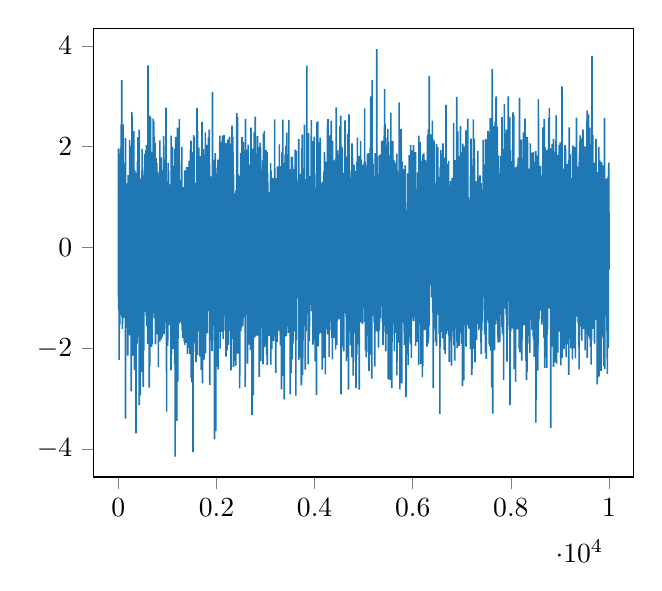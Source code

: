 % This file was created by matplotlib2tikz v0.6.17.
\begin{tikzpicture}

\definecolor{color0}{rgb}{0.122,0.467,0.706}

\begin{axis}[
xmin=-499.95, xmax=10498.95,
ymin=-4.554, ymax=4.339,
tick align=outside,
tick pos=left,
x grid style={white!69.02!black},
y grid style={white!69.02!black}
]
\addplot [semithick, color0, forget plot]
table {%
0 0.312
1 1.962
2 -0.033
3 -0.99
4 -0.419
5 -1.24
6 0.978
7 -0.932
8 1.627
9 0.724
10 0.664
11 -0.183
12 1.013
13 -0.452
14 -0.825
15 1.507
16 -2.23
17 0.887
18 1.859
19 0.468
20 -0.981
21 1.202
22 0.65
23 1.126
24 0.69
25 0.101
26 -1.271
27 1.006
28 -1.525
29 -0.06
30 -1.533
31 0.47
32 1.645
33 0.124
34 0.188
35 0.62
36 0.299
37 -0.7
38 0.122
39 1.515
40 -1.338
41 -0.36
42 -0.628
43 0.656
44 -1.189
45 1.985
46 -0.677
47 0.717
48 0.749
49 -0.02
50 -0.404
51 -0.374
52 -1.018
53 -0.915
54 -0.823
55 0.717
56 -0.847
57 0.719
58 -0.276
59 -0.266
60 2.443
61 -0.99
62 1.168
63 0.761
64 0.406
65 0.46
66 0.179
67 1.129
68 -0.035
69 3.321
70 0.337
71 -1.377
72 1.112
73 0.103
74 2.004
75 -0.741
76 0.428
77 -0.751
78 -0.496
79 0.419
80 -0.517
81 -0.331
82 -1.617
83 -1.353
84 0.447
85 0.244
86 0.163
87 -1.503
88 -0.778
89 -0.22
90 -0.521
91 1.633
92 0.072
93 0.154
94 -1.184
95 1.526
96 2.443
97 0.473
98 -1.275
99 0.953
100 1.449
101 0.335
102 -1.193
103 1.189
104 -1.234
105 0.591
106 0.617
107 0.584
108 0.193
109 0.864
110 1.313
111 -1.314
112 1.252
113 -0.381
114 -0.804
115 0.304
116 -0.852
117 -1.399
118 0.514
119 0.375
120 1.676
121 0.373
122 0.811
123 -0.183
124 -1.009
125 1.162
126 -0.369
127 -0.542
128 -0.5
129 1.059
130 -0.469
131 -0.6
132 1.518
133 0.957
134 -1.385
135 0.105
136 -1.044
137 0.856
138 0.084
139 -1.05
140 0.467
141 -1.249
142 0.939
143 0.95
144 -3.393
145 0.133
146 2.17
147 0.849
148 -1.366
149 0.024
150 1.139
151 0.792
152 -1.441
153 -0.649
154 0.375
155 -0.361
156 -1.082
157 -0.555
158 -0.392
159 -0.406
160 0.716
161 -0.443
162 0.128
163 -0.016
164 -1.598
165 0.097
166 0.29
167 0.511
168 1.232
169 1.09
170 1.215
171 -0.622
172 -1.219
173 -0.605
174 0.736
175 -0.622
176 0.731
177 1.039
178 -1.26
179 -0.75
180 -0.584
181 0.285
182 -0.248
183 0.088
184 1.269
185 0.803
186 -1.41
187 1.074
188 0.938
189 0.097
190 -2.148
191 -0.903
192 1.187
193 0.131
194 0.988
195 0.752
196 -0.718
197 0.533
198 -1.049
199 1.178
200 1.079
201 0.8
202 1.433
203 0.761
204 0.687
205 -0.826
206 0.464
207 -1.213
208 1.261
209 0.259
210 1.174
211 -0.548
212 -0.372
213 -0.506
214 0.024
215 0.312
216 0.288
217 1.358
218 0.156
219 -0.815
220 -0.486
221 -0.053
222 0.091
223 -1.253
224 0.219
225 0.07
226 0.428
227 0.309
228 -0.9
229 -1.132
230 2.131
231 -1.743
232 -0.551
233 0.947
234 -0.343
235 0.277
236 2.012
237 0.247
238 0.611
239 0.736
240 1.543
241 0.567
242 -1.346
243 -0.74
244 -0.483
245 -0.987
246 -0.335
247 -0.791
248 -1.216
249 0.494
250 0.854
251 0.349
252 -1.471
253 0.02
254 0.421
255 0.401
256 -1.01
257 0.218
258 -0.027
259 -1.007
260 -0.788
261 -1.188
262 -0.068
263 -2.854
264 -1.243
265 0.184
266 -0.779
267 0.367
268 0.54
269 0.789
270 1.037
271 -0.374
272 0.387
273 -0.356
274 -0.399
275 -0.573
276 2.689
277 -0.21
278 -0.325
279 2.295
280 0.773
281 -1.429
282 1.484
283 0.218
284 -0.857
285 0.701
286 0.866
287 -2.148
288 -1.0
289 0.968
290 -0.328
291 -1.251
292 0.834
293 -0.941
294 -0.54
295 0.36
296 -0.1
297 -0.712
298 -0.264
299 0.524
300 0.011
301 -0.998
302 -0.909
303 0.395
304 0.603
305 1.003
306 1.683
307 -0.019
308 0.051
309 -1.029
310 -0.127
311 1.07
312 -1.495
313 0.684
314 0.483
315 -1.212
316 2.309
317 1.059
318 -0.23
319 -0.397
320 0.578
321 0.588
322 -0.684
323 0.564
324 1.195
325 -1.18
326 -0.803
327 -0.11
328 1.428
329 -0.302
330 -2.428
331 -1.499
332 -1.654
333 -0.275
334 -1.779
335 -1.092
336 1.527
337 -0.747
338 0.914
339 -0.648
340 -0.79
341 -1.309
342 -0.628
343 -0.248
344 -0.084
345 0.012
346 -1.932
347 1.251
348 -1.605
349 1.269
350 -0.873
351 -0.248
352 0.25
353 -0.881
354 -0.437
355 0.47
356 1.485
357 0.658
358 0.415
359 0.29
360 -3.689
361 0.451
362 -0.477
363 0.922
364 0.571
365 -0.193
366 -1.402
367 -0.209
368 0.814
369 0.322
370 0.768
371 -1.711
372 0.284
373 -1.334
374 -0.959
375 -0.824
376 0.6
377 -1.169
378 -1.581
379 -0.095
380 -0.604
381 0.507
382 -1.907
383 0.605
384 0.759
385 -0.357
386 -0.691
387 0.285
388 0.628
389 1.708
390 0.121
391 -0.901
392 0.804
393 -0.414
394 1.707
395 -0.54
396 -0.284
397 0.369
398 2.19
399 0.13
400 -0.027
401 1.913
402 0.522
403 -1.666
404 0.559
405 1.567
406 -0.763
407 -0.69
408 0.19
409 0.976
410 0.59
411 -1.166
412 0.109
413 1.266
414 1.592
415 -1.748
416 -0.471
417 -0.392
418 0.732
419 0.107
420 -1.11
421 -0.088
422 -1.82
423 0.64
424 2.339
425 -3.126
426 0.725
427 0.137
428 -0.829
429 -0.633
430 0.055
431 1.061
432 0.17
433 -2.172
434 -0.908
435 0.354
436 -2.089
437 0.348
438 0.018
439 0.162
440 -1.42
441 1.113
442 1.126
443 -1.183
444 0.125
445 0.745
446 -2.928
447 -1.504
448 0.513
449 0.445
450 -1.058
451 -0.193
452 0.223
453 -2.416
454 0.424
455 0.049
456 0.547
457 0.202
458 -0.483
459 -1.184
460 -0.168
461 -0.135
462 -0.283
463 1.365
464 -1.517
465 0.124
466 -0.373
467 0.7
468 -0.171
469 0.733
470 1.352
471 0.711
472 -1.534
473 0.857
474 -1.927
475 -0.228
476 0.608
477 -8.548e-05
478 -2.471
479 0.035
480 1.525
481 -0.809
482 1.108
483 -0.236
484 1.957
485 -0.027
486 0.261
487 -0.987
488 0.949
489 -0.667
490 1.583
491 -0.426
492 1.117
493 0.15
494 0.196
495 -1.355
496 1.082
497 -0.747
498 -0.485
499 -0.608
500 0.622
501 -1.066
502 -0.357
503 -0.094
504 -1.583
505 -1.467
506 0.082
507 1.261
508 -2.767
509 0.854
510 0.224
511 0.028
512 -0.288
513 -0.412
514 -0.053
515 -0.253
516 0.096
517 1.158
518 -1.042
519 -2.031
520 0.659
521 -0.317
522 -0.774
523 -0.309
524 0.716
525 -1.031
526 -0.94
527 -1.093
528 0.316
529 -0.828
530 0.386
531 1.233
532 1.367
533 1.015
534 1.431
535 -0.973
536 -0.693
537 -0.468
538 -0.626
539 1.849
540 -0.304
541 -0.068
542 -0.977
543 0.063
544 1.225
545 -0.984
546 0.261
547 0.148
548 -1.028
549 -1.064
550 0.363
551 0.234
552 -0.383
553 0.583
554 -0.48
555 0.793
556 1.923
557 -0.379
558 -1.271
559 1.139
560 0.669
561 1.243
562 -0.289
563 -1.247
564 0.008
565 -0.064
566 -1.357
567 0.674
568 1.023
569 0.659
570 0.605
571 2.033
572 0.547
573 -1.29
574 -0.425
575 0.527
576 -0.877
577 -1.56
578 0.184
579 -0.131
580 -0.161
581 0.88
582 0.151
583 -0.319
584 0.391
585 -0.51
586 -0.726
587 0.608
588 -0.673
589 1.035
590 1.714
591 1.596
592 0.241
593 0.675
594 -0.54
595 0.267
596 1.257
597 1.25
598 -0.301
599 -1.421
600 -1.914
601 -0.282
602 -1.147
603 -0.929
604 3.611
605 0.52
606 1.233
607 -1.049
608 -0.268
609 -0.53
610 -0.666
611 0.261
612 -1.573
613 -0.482
614 0.008
615 -1.532
616 -0.789
617 -0.124
618 -0.762
619 -1.289
620 0.489
621 -0.909
622 -0.337
623 -0.25
624 1.092
625 -0.81
626 1.008
627 0.429
628 -0.837
629 -0.437
630 -2.78
631 2.62
632 0.063
633 -0.205
634 -0.391
635 -0.427
636 0.591
637 -0.704
638 -0.558
639 2.093
640 -2.348
641 0.599
642 0.505
643 0.569
644 -0.483
645 1.022
646 1.714
647 -0.823
648 0.717
649 -1.887
650 -1.898
651 -1.253
652 -0.464
653 0.423
654 -0.794
655 -0.034
656 2.595
657 -0.479
658 -1.584
659 0.636
660 0.941
661 -1.419
662 0.535
663 0.634
664 1.452
665 -0.722
666 -1.146
667 -1.663
668 -0.39
669 1.382
670 -0.658
671 -0.336
672 -1.6
673 -0.487
674 -1.015
675 -0.361
676 1.309
677 -1.972
678 0.068
679 1.023
680 0.196
681 -0.281
682 1.021
683 -1.019
684 -0.077
685 0.203
686 -0.605
687 -1.479
688 -1.925
689 0.932
690 0.032
691 0.08
692 -0.176
693 -0.577
694 -0.519
695 -0.058
696 -0.064
697 1.898
698 1.429
699 -1.039
700 -1.027
701 -1.308
702 -1.135
703 0.133
704 -0.137
705 0.469
706 -0.129
707 -0.616
708 1.653
709 2.556
710 0.42
711 -1.04
712 -0.85
713 -1.035
714 0.457
715 0.716
716 0.843
717 -1.267
718 0.313
719 -0.084
720 0.534
721 0.003
722 2.5
723 -0.884
724 1.285
725 -0.289
726 0.206
727 0.492
728 1.039
729 -0.039
730 -1.4
731 0.484
732 0.119
733 0.18
734 2.193
735 1.0
736 -0.991
737 0.991
738 -0.019
739 0.617
740 -0.64
741 -0.97
742 -0.106
743 0.492
744 1.199
745 -0.996
746 2.072
747 0.014
748 1.266
749 -0.28
750 0.307
751 -1.135
752 1.63
753 1.368
754 -0.964
755 -1.922
756 0.362
757 -0.393
758 0.405
759 0.127
760 -0.439
761 0.622
762 -0.022
763 0.381
764 -0.046
765 0.677
766 1.773
767 1.364
768 1.213
769 -0.946
770 1.72
771 0.518
772 1.192
773 0.376
774 0.956
775 0.525
776 -0.069
777 0.204
778 -0.714
779 -0.182
780 -0.102
781 1.127
782 1.227
783 0.052
784 1.676
785 1.48
786 0.243
787 -0.438
788 -0.446
789 -1.265
790 0.994
791 0.871
792 1.405
793 -0.673
794 0.504
795 -1.723
796 -0.271
797 0.154
798 -1.092
799 0.748
800 -0.907
801 0.52
802 1.503
803 -1.686
804 0.918
805 -0.523
806 -0.8
807 0.04
808 0.868
809 -0.783
810 0.079
811 0.043
812 0.54
813 -0.862
814 0.127
815 -2.373
816 -1.226
817 -0.027
818 -1.114
819 0.033
820 0.365
821 -0.403
822 -0.543
823 0.193
824 -0.801
825 1.078
826 0.773
827 -1.632
828 1.014
829 -1.192
830 -0.916
831 -1.611
832 1.171
833 0.157
834 0.497
835 0.052
836 -0.288
837 0.56
838 -0.026
839 1.452
840 0.343
841 0.73
842 0.629
843 -0.039
844 -0.952
845 -1.867
846 2.124
847 0.214
848 0.475
849 -0.075
850 0.406
851 -1.732
852 -1.02
853 0.31
854 -0.306
855 1.516
856 -0.98
857 -0.78
858 -0.59
859 0.626
860 1.445
861 1.37
862 0.009
863 -0.33
864 -0.683
865 0.177
866 1.195
867 1.339
868 0.94
869 -1.824
870 -0.01
871 -0.844
872 1.687
873 -1.2
874 1.787
875 1.036
876 0.355
877 0.034
878 0.158
879 -0.448
880 -0.691
881 -0.11
882 0.738
883 1.088
884 0.046
885 -0.088
886 1.067
887 -0.403
888 -1.779
889 -1.16
890 0.197
891 -0.92
892 0.679
893 1.198
894 0.838
895 0.074
896 0.727
897 -0.379
898 0.85
899 -0.633
900 0.675
901 -0.686
902 -1.439
903 0.397
904 1.149
905 0.91
906 0.48
907 0.124
908 -1.419
909 0.524
910 1.534
911 0.054
912 0.989
913 -1.251
914 0.714
915 0.389
916 -0.632
917 -0.395
918 1.143
919 0.355
920 0.025
921 -0.315
922 1.306
923 2.213
924 -1.024
925 -1.698
926 -0.562
927 0.0
928 0.344
929 -1.369
930 1.464
931 -1.72
932 -0.971
933 0.746
934 -0.687
935 -0.149
936 0.594
937 -0.778
938 -1.615
939 1.383
940 0.252
941 -0.267
942 1.299
943 -0.804
944 -1.487
945 -0.395
946 0.615
947 0.695
948 0.653
949 1.293
950 -1.108
951 -1.257
952 -0.086
953 -0.861
954 -0.004
955 1.573
956 0.301
957 -0.778
958 0.799
959 -0.169
960 -1.181
961 -0.845
962 0.14
963 0.994
964 0.484
965 -0.826
966 0.807
967 2.018
968 -0.667
969 -0.205
970 2.161
971 2.773
972 0.965
973 -0.514
974 1.106
975 0.491
976 0.212
977 0.579
978 -1.378
979 -0.473
980 -2.45
981 -0.063
982 0.057
983 -3.255
984 0.164
985 -0.836
986 0.981
987 -0.531
988 -1.306
989 0.071
990 -0.48
991 1.297
992 0.906
993 -1.57
994 -0.516
995 0.112
996 0.609
997 -1.48
998 -0.833
999 0.637
1000 1.312
1001 -1.107
1002 -0.554
1003 -1.954
1004 -0.189
1005 -1.265
1006 -0.455
1007 0.544
1008 -1.847
1009 0.728
1010 -1.071
1011 -1.527
1012 0.062
1013 0.504
1014 1.676
1015 -1.493
1016 -0.468
1017 0.218
1018 -0.333
1019 1.126
1020 1.513
1021 0.871
1022 0.528
1023 -0.356
1024 -0.807
1025 -0.54
1026 -0.176
1027 -0.089
1028 0.89
1029 0.794
1030 -0.204
1031 -0.177
1032 0.426
1033 -0.668
1034 0.48
1035 -0.009
1036 0.142
1037 0.365
1038 -0.751
1039 0.591
1040 -0.778
1041 1.251
1042 0.09
1043 0.108
1044 -0.245
1045 -1.18
1046 -0.287
1047 0.876
1048 -1.541
1049 0.277
1050 -0.106
1051 -1.231
1052 -0.067
1053 -0.239
1054 -1.048
1055 -0.566
1056 -0.56
1057 -0.371
1058 0.239
1059 -0.905
1060 -0.091
1061 0.296
1062 -0.183
1063 1.056
1064 -0.699
1065 -0.082
1066 -0.084
1067 1.123
1068 0.836
1069 0.43
1070 -0.98
1071 -0.049
1072 0.904
1073 -0.043
1074 -2.437
1075 2.22
1076 0.67
1077 -0.073
1078 -0.427
1079 0.351
1080 -1.499
1081 -0.236
1082 1.211
1083 -2.109
1084 0.535
1085 0.64
1086 0.077
1087 -0.265
1088 -1.602
1089 1.476
1090 -0.246
1091 -0.736
1092 -0.413
1093 -0.509
1094 -1.173
1095 0.332
1096 -0.144
1097 -0.693
1098 2.001
1099 -0.043
1100 0.4
1101 0.98
1102 -1.411
1103 0.452
1104 -0.316
1105 -0.252
1106 0.173
1107 0.382
1108 -0.176
1109 -0.495
1110 -0.064
1111 0.935
1112 0.937
1113 1.076
1114 1.235
1115 0.104
1116 0.999
1117 0.719
1118 -1.587
1119 -0.476
1120 1.615
1121 -1.472
1122 1.447
1123 0.432
1124 -0.301
1125 -2.014
1126 -0.468
1127 1.105
1128 -1.555
1129 -1.218
1130 -0.486
1131 -0.006
1132 -0.61
1133 0.235
1134 -0.588
1135 -0.748
1136 0.073
1137 -0.135
1138 -0.404
1139 0.896
1140 0.559
1141 0.779
1142 -0.26
1143 1.54
1144 -1.133
1145 0.65
1146 -2.317
1147 0.202
1148 -0.923
1149 0.067
1150 1.96
1151 -0.218
1152 -1.453
1153 0.836
1154 -0.685
1155 1.647
1156 -1.66
1157 -4.15
1158 0.379
1159 -0.766
1160 -0.126
1161 -0.025
1162 1.915
1163 -0.155
1164 -1.176
1165 -0.701
1166 -1.931
1167 1.243
1168 0.111
1169 2.193
1170 -0.014
1171 -0.848
1172 -0.722
1173 -0.171
1174 0.83
1175 1.023
1176 0.158
1177 -1.009
1178 -0.249
1179 -1.175
1180 -0.967
1181 -0.769
1182 1.458
1183 0.653
1184 1.65
1185 -1.126
1186 -0.665
1187 0.192
1188 0.019
1189 -3.44
1190 -0.613
1191 -0.386
1192 0.198
1193 -0.272
1194 -0.703
1195 -0.08
1196 -0.589
1197 0.093
1198 -0.845
1199 1.321
1200 -1.543
1201 1.021
1202 0.004
1203 -0.099
1204 2.379
1205 -0.663
1206 0.254
1207 -0.339
1208 -0.806
1209 0.125
1210 1.178
1211 -2.662
1212 0.773
1213 1.771
1214 1.163
1215 -1.798
1216 0.781
1217 0.498
1218 -0.686
1219 0.492
1220 -0.369
1221 0.562
1222 0.283
1223 1.881
1224 -0.639
1225 -0.716
1226 -0.066
1227 0.988
1228 0.772
1229 1.0
1230 0.653
1231 0.493
1232 0.21
1233 -0.457
1234 1.019
1235 -0.651
1236 -0.278
1237 0.08
1238 1.941
1239 1.483
1240 0.645
1241 -1.511
1242 -0.105
1243 2.546
1244 -0.059
1245 0.933
1246 0.491
1247 0.184
1248 -0.647
1249 -0.219
1250 -0.586
1251 1.011
1252 0.54
1253 -1.299
1254 -1.408
1255 -0.148
1256 -0.356
1257 -0.686
1258 -0.978
1259 -1.097
1260 0.841
1261 1.343
1262 0.1
1263 0.107
1264 -1.465
1265 -0.052
1266 0.077
1267 -0.58
1268 0.438
1269 0.241
1270 -0.22
1271 0.238
1272 -0.676
1273 0.943
1274 -0.144
1275 0.786
1276 1.291
1277 -1.161
1278 1.093
1279 0.792
1280 -0.835
1281 -0.025
1282 -0.404
1283 -1.47
1284 0.795
1285 -1.487
1286 0.264
1287 -1.374
1288 -1.427
1289 -1.413
1290 0.638
1291 1.475
1292 1.674
1293 0.069
1294 1.996
1295 0.285
1296 -0.132
1297 0.161
1298 -1.527
1299 0.726
1300 -1.351
1301 -1.642
1302 -0.459
1303 -0.346
1304 0.381
1305 0.464
1306 0.18
1307 -0.879
1308 0.575
1309 -1.229
1310 -0.654
1311 -0.142
1312 -1.793
1313 0.099
1314 -0.535
1315 0.171
1316 1.198
1317 -1.255
1318 -1.141
1319 0.383
1320 -1.059
1321 0.547
1322 -0.376
1323 -1.535
1324 -0.313
1325 0.059
1326 -0.797
1327 0.553
1328 -1.041
1329 -1.005
1330 0.361
1331 0.213
1332 -1.135
1333 -0.579
1334 1.091
1335 0.279
1336 0.227
1337 -0.175
1338 -0.757
1339 -0.522
1340 1.195
1341 -0.192
1342 0.212
1343 -0.214
1344 -1.851
1345 0.565
1346 -1.5
1347 -1.196
1348 -0.055
1349 -0.666
1350 -1.937
1351 -0.752
1352 0.199
1353 -0.031
1354 1.527
1355 -0.609
1356 0.862
1357 -0.473
1358 -0.135
1359 -0.374
1360 -0.119
1361 0.89
1362 -1.777
1363 0.178
1364 1.375
1365 -1.3
1366 0.0
1367 0.542
1368 -0.548
1369 0.705
1370 1.015
1371 -0.96
1372 -1.315
1373 -0.444
1374 -0.7
1375 0.89
1376 -1.362
1377 -1.08
1378 -1.102
1379 0.732
1380 0.093
1381 0.584
1382 0.706
1383 -0.592
1384 -1.892
1385 -0.895
1386 -0.706
1387 1.247
1388 -1.054
1389 0.013
1390 -1.192
1391 1.548
1392 1.481
1393 1.592
1394 0.994
1395 0.337
1396 -0.625
1397 -0.833
1398 -0.637
1399 -0.613
1400 -0.354
1401 -1.006
1402 0.773
1403 -0.643
1404 -0.896
1405 -0.638
1406 0.36
1407 0.674
1408 0.247
1409 0.82
1410 -2.116
1411 1.077
1412 0.63
1413 -0.085
1414 -0.212
1415 -0.867
1416 0.707
1417 0.887
1418 -0.79
1419 0.538
1420 -1.134
1421 -0.238
1422 0.251
1423 0.226
1424 0.619
1425 -0.157
1426 1.599
1427 0.116
1428 -1.699
1429 -1.292
1430 0.643
1431 -1.99
1432 0.065
1433 1.433
1434 0.522
1435 -0.304
1436 -1.017
1437 -1.283
1438 0.448
1439 -0.3
1440 -0.381
1441 -0.123
1442 -0.44
1443 -0.58
1444 1.721
1445 -1.508
1446 1.57
1447 0.044
1448 0.735
1449 0.417
1450 -0.679
1451 -0.376
1452 -0.624
1453 -0.345
1454 -0.378
1455 -0.285
1456 0.485
1457 -0.094
1458 -0.389
1459 0.94
1460 -0.061
1461 -2.117
1462 0.503
1463 -1.383
1464 1.568
1465 0.069
1466 -1.818
1467 -0.201
1468 1.947
1469 -0.509
1470 1.114
1471 0.172
1472 -0.428
1473 -0.662
1474 -0.006
1475 -1.173
1476 0.315
1477 1.268
1478 -0.092
1479 1.43
1480 -1.161
1481 2.119
1482 -0.114
1483 -2.592
1484 0.721
1485 -1.289
1486 0.815
1487 -1.957
1488 -0.685
1489 -1.219
1490 -0.487
1491 0.884
1492 0.92
1493 0.985
1494 -0.634
1495 -1.633
1496 -1.53
1497 -1.441
1498 -1.202
1499 -0.579
1500 -2.25
1501 0.308
1502 -2.677
1503 -0.551
1504 0.172
1505 0.79
1506 1.628
1507 -0.904
1508 0.982
1509 0.235
1510 0.781
1511 -0.41
1512 -0.601
1513 -0.176
1514 -1.008
1515 1.392
1516 1.89
1517 -0.096
1518 0.91
1519 -1.82
1520 -4.059
1521 -1.335
1522 -0.95
1523 0.445
1524 0.867
1525 0.439
1526 -0.902
1527 1.646
1528 0.105
1529 0.42
1530 -0.4
1531 -0.386
1532 0.828
1533 2.226
1534 -0.373
1535 0.425
1536 0.645
1537 1.159
1538 -1.9
1539 -0.247
1540 -0.154
1541 -0.725
1542 0.089
1543 0.147
1544 1.273
1545 -1.067
1546 1.013
1547 0.805
1548 2.196
1549 -0.711
1550 1.116
1551 -0.447
1552 -1.564
1553 0.978
1554 -0.22
1555 -0.51
1556 0.296
1557 -0.595
1558 -0.773
1559 0.141
1560 -0.837
1561 -0.499
1562 -0.728
1563 -0.952
1564 0.366
1565 -0.768
1566 0.612
1567 -1.132
1568 -0.185
1569 -0.709
1570 -0.933
1571 0.054
1572 -2.065
1573 1.283
1574 -1.899
1575 -0.221
1576 -0.217
1577 -0.59
1578 -1.051
1579 -1.028
1580 -0.906
1581 -0.152
1582 -2.275
1583 -1.481
1584 -0.017
1585 -0.75
1586 0.003
1587 -0.129
1588 0.83
1589 0.94
1590 -1.599
1591 0.754
1592 -0.633
1593 0.596
1594 -0.384
1595 -1.942
1596 0.413
1597 -0.75
1598 -0.768
1599 -0.341
1600 -0.169
1601 0.071
1602 -0.439
1603 2.77
1604 1.283
1605 -0.832
1606 -1.066
1607 0.187
1608 1.468
1609 -0.671
1610 -0.593
1611 -0.057
1612 -0.434
1613 2.312
1614 -2.137
1615 0.032
1616 -0.054
1617 -0.051
1618 -0.372
1619 0.284
1620 -0.574
1621 -0.396
1622 1.157
1623 -0.617
1624 1.854
1625 -0.614
1626 -0.91
1627 -0.086
1628 0.295
1629 -0.001
1630 -0.197
1631 0.055
1632 1.883
1633 0.159
1634 0.662
1635 0.19
1636 0.996
1637 -0.204
1638 0.097
1639 1.978
1640 -0.029
1641 1.597
1642 -0.684
1643 0.755
1644 -1.665
1645 -0.203
1646 1.194
1647 -1.352
1648 -0.009
1649 -0.539
1650 0.421
1651 -0.441
1652 -0.288
1653 -0.64
1654 -0.159
1655 0.945
1656 0.209
1657 0.779
1658 1.139
1659 0.991
1660 1.474
1661 -1.156
1662 -0.288
1663 0.553
1664 -2.162
1665 1.727
1666 -0.107
1667 -0.363
1668 0.902
1669 -1.0
1670 1.812
1671 0.731
1672 -0.398
1673 -0.26
1674 0.999
1675 -0.5
1676 0.321
1677 0.944
1678 -1.805
1679 1.381
1680 -0.303
1681 0.895
1682 -0.018
1683 0.428
1684 -1.197
1685 0.309
1686 -0.992
1687 -2.428
1688 0.9
1689 -0.822
1690 -0.557
1691 0.915
1692 -0.08
1693 -1.225
1694 0.18
1695 -0.836
1696 0.558
1697 0.616
1698 -0.107
1699 0.088
1700 -1.777
1701 -0.8
1702 0.34
1703 2.491
1704 -0.587
1705 1.209
1706 1.407
1707 -0.037
1708 -0.23
1709 -0.651
1710 0.404
1711 1.101
1712 0.977
1713 -1.066
1714 0.51
1715 1.934
1716 -2.696
1717 1.303
1718 -1.378
1719 1.777
1720 -0.927
1721 -0.607
1722 -1.074
1723 0.751
1724 1.115
1725 0.765
1726 -0.3
1727 0.592
1728 0.282
1729 0.731
1730 0.403
1731 0.707
1732 1.103
1733 1.949
1734 0.545
1735 -0.78
1736 0.712
1737 0.187
1738 0.3
1739 0.155
1740 -0.044
1741 0.97
1742 -0.157
1743 0.365
1744 1.359
1745 -2.226
1746 0.061
1747 0.501
1748 0.625
1749 -0.504
1750 1.238
1751 -0.331
1752 -0.697
1753 0.689
1754 -0.063
1755 1.844
1756 0.188
1757 -0.126
1758 0.544
1759 1.816
1760 0.917
1761 0.615
1762 1.376
1763 0.058
1764 -0.032
1765 0.884
1766 -1.135
1767 1.126
1768 -0.721
1769 -0.653
1770 1.03
1771 -0.691
1772 -1.355
1773 2.283
1774 1.129
1775 0.446
1776 -0.393
1777 0.772
1778 1.187
1779 -2.1
1780 1.533
1781 -1.022
1782 -1.658
1783 -0.382
1784 -0.489
1785 0.2
1786 -0.22
1787 -0.483
1788 1.054
1789 0.171
1790 -0.9
1791 0.093
1792 0.31
1793 0.828
1794 1.208
1795 -0.527
1796 -0.378
1797 -0.951
1798 -0.629
1799 -0.195
1800 0.739
1801 -0.922
1802 1.216
1803 2.033
1804 0.35
1805 2.006
1806 -0.145
1807 -0.5
1808 0.418
1809 -1.178
1810 1.37
1811 -1.703
1812 0.113
1813 1.554
1814 0.551
1815 1.197
1816 0.715
1817 0.563
1818 -0.556
1819 -1.178
1820 -0.159
1821 -1.255
1822 1.058
1823 -1.046
1824 1.324
1825 0.039
1826 -0.647
1827 -0.386
1828 -0.528
1829 0.43
1830 1.265
1831 1.267
1832 1.169
1833 -0.051
1834 0.49
1835 0.219
1836 -0.019
1837 -0.045
1838 2.191
1839 0.279
1840 -0.398
1841 -1.043
1842 0.714
1843 -0.464
1844 0.618
1845 -0.194
1846 0.597
1847 -0.449
1848 -1.143
1849 0.419
1850 -0.444
1851 -1.263
1852 0.867
1853 2.338
1854 0.798
1855 0.03
1856 0.327
1857 -0.676
1858 1.653
1859 0.295
1860 -2.255
1861 -1.784
1862 -0.142
1863 -0.944
1864 -2.724
1865 -0.164
1866 0.259
1867 0.657
1868 0.458
1869 0.927
1870 -0.077
1871 -0.312
1872 0.205
1873 -1.238
1874 -0.169
1875 -0.279
1876 -0.228
1877 -0.913
1878 -0.48
1879 -0.35
1880 0.641
1881 0.357
1882 -1.831
1883 0.799
1884 -0.983
1885 -0.245
1886 0.358
1887 0.273
1888 0.441
1889 1.14
1890 -0.706
1891 -0.842
1892 1.389
1893 -1.114
1894 -0.254
1895 0.336
1896 0.313
1897 1.41
1898 0.644
1899 0.648
1900 0.141
1901 0.487
1902 -0.432
1903 -0.794
1904 1.072
1905 0.661
1906 0.214
1907 -2.054
1908 0.27
1909 0.175
1910 0.404
1911 0.893
1912 0.166
1913 0.637
1914 -0.194
1915 0.196
1916 -1.858
1917 0.256
1918 -0.293
1919 3.085
1920 1.36
1921 -0.663
1922 -0.229
1923 0.188
1924 -0.327
1925 0.862
1926 -0.822
1927 1.153
1928 -0.574
1929 -1.37
1930 -0.45
1931 0.62
1932 -0.332
1933 1.735
1934 0.663
1935 0.635
1936 -0.335
1937 -1.001
1938 -1.219
1939 0.642
1940 0.953
1941 0.473
1942 -1.561
1943 0.299
1944 0.186
1945 0.705
1946 -0.637
1947 -0.136
1948 -0.01
1949 -0.418
1950 -0.455
1951 -0.609
1952 0.357
1953 0.549
1954 0.97
1955 1.571
1956 0.171
1957 1.261
1958 -0.616
1959 -0.137
1960 -3.808
1961 0.888
1962 -0.007
1963 0.643
1964 -0.034
1965 -0.729
1966 -1.302
1967 -0.127
1968 -0.006
1969 0.002
1970 0.433
1971 -1.431
1972 0.343
1973 -0.95
1974 0.27
1975 0.876
1976 1.87
1977 -0.901
1978 -0.338
1979 -0.212
1980 -1.058
1981 -0.532
1982 -0.136
1983 0.668
1984 -0.804
1985 -0.057
1986 1.071
1987 -3.641
1988 0.261
1989 0.08
1990 0.012
1991 0.354
1992 -0.177
1993 -0.212
1994 -0.261
1995 -0.818
1996 -0.953
1997 -1.526
1998 -1.334
1999 1.319
2000 -1.007
2001 -2.362
2002 1.466
2003 -0.765
2004 -0.034
2005 -0.2
2006 -0.198
2007 -0.217
2008 -0.079
2009 0.517
2010 0.292
2011 0.278
2012 0.313
2013 1.249
2014 0.584
2015 -0.4
2016 -1.098
2017 -0.247
2018 1.584
2019 1.32
2020 -0.124
2021 0.291
2022 -0.066
2023 -0.389
2024 -0.109
2025 -0.079
2026 0.74
2027 1.35
2028 0.544
2029 -0.443
2030 0.593
2031 0.686
2032 1.742
2033 -2.425
2034 0.254
2035 0.216
2036 -0.063
2037 -0.1
2038 -0.749
2039 0.704
2040 0.278
2041 -0.738
2042 -0.985
2043 0.508
2044 0.787
2045 0.844
2046 0.479
2047 0.028
2048 0.519
2049 -0.349
2050 0.438
2051 -1.676
2052 -1.191
2053 0.229
2054 0.48
2055 -0.955
2056 -0.6
2057 0.718
2058 0.108
2059 0.784
2060 -0.488
2061 -0.059
2062 1.579
2063 -0.444
2064 -0.792
2065 0.686
2066 2.058
2067 -0.809
2068 2.219
2069 -0.351
2070 0.04
2071 0.423
2072 -0.566
2073 -1.35
2074 -2.005
2075 1.435
2076 -0.803
2077 0.312
2078 0.441
2079 0.87
2080 -0.328
2081 0.433
2082 0.612
2083 0.953
2084 -0.003
2085 0.5
2086 -0.037
2087 -1.454
2088 1.085
2089 0.584
2090 -0.926
2091 -0.005
2092 -0.883
2093 -0.516
2094 0.101
2095 2.092
2096 0.578
2097 1.219
2098 1.19
2099 -0.133
2100 -1.677
2101 0.167
2102 0.198
2103 1.484
2104 0.777
2105 1.776
2106 0.605
2107 0.822
2108 0.776
2109 -1.355
2110 -0.57
2111 0.394
2112 0.775
2113 -0.225
2114 1.124
2115 1.873
2116 -0.457
2117 1.093
2118 0.651
2119 2.217
2120 -0.988
2121 0.75
2122 -0.133
2123 -0.026
2124 -0.51
2125 -1.119
2126 0.399
2127 0.699
2128 1.495
2129 1.147
2130 -1.245
2131 0.012
2132 -1.091
2133 -0.912
2134 0.08
2135 -1.815
2136 -0.105
2137 0.5
2138 1.133
2139 0.112
2140 0.997
2141 -1.661
2142 0.468
2143 -0.907
2144 -0.747
2145 1.773
2146 1.516
2147 1.638
2148 0.707
2149 -0.276
2150 -0.003
2151 -1.645
2152 2.227
2153 0.992
2154 0.554
2155 -0.328
2156 -0.841
2157 0.173
2158 -1.342
2159 1.171
2160 0.529
2161 0.926
2162 1.3
2163 -0.378
2164 0.539
2165 0.626
2166 -0.263
2167 -0.406
2168 0.759
2169 -0.753
2170 -1.367
2171 -0.148
2172 1.236
2173 0.247
2174 0.681
2175 1.32
2176 0.858
2177 2.072
2178 0.269
2179 0.267
2180 0.095
2181 1.11
2182 -0.239
2183 0.836
2184 1.474
2185 2.056
2186 -0.627
2187 0.933
2188 -1.021
2189 0.22
2190 -0.753
2191 -0.164
2192 -0.982
2193 -2.166
2194 -0.344
2195 -0.821
2196 -0.687
2197 0.015
2198 0.86
2199 2.072
2200 0.298
2201 -1.393
2202 0.464
2203 0.03
2204 0.838
2205 0.428
2206 -0.444
2207 0.839
2208 0.989
2209 0.12
2210 0.454
2211 -1.21
2212 -0.713
2213 0.376
2214 -0.3
2215 -2.04
2216 -1.601
2217 -0.756
2218 -0.899
2219 -0.471
2220 0.408
2221 0.723
2222 0.93
2223 -1.127
2224 -1.529
2225 -0.456
2226 1.669
2227 -0.344
2228 -0.403
2229 -0.672
2230 -0.872
2231 0.396
2232 0.523
2233 2.145
2234 -0.444
2235 0.202
2236 1.378
2237 -0.474
2238 0.576
2239 -0.605
2240 -0.422
2241 0.273
2242 -0.657
2243 -1.934
2244 -0.177
2245 -0.119
2246 -1.192
2247 -0.209
2248 -0.415
2249 1.516
2250 -0.031
2251 -0.809
2252 1.428
2253 0.413
2254 0.594
2255 -1.653
2256 0.281
2257 0.194
2258 -0.57
2259 -0.855
2260 0.108
2261 -0.316
2262 1.408
2263 -0.522
2264 -0.417
2265 -0.003
2266 2.201
2267 -0.634
2268 0.536
2269 1.869
2270 1.444
2271 0.786
2272 -0.139
2273 -0.877
2274 0.698
2275 -0.483
2276 -0.556
2277 -0.62
2278 -0.568
2279 1.492
2280 -0.157
2281 -0.267
2282 -0.284
2283 0.606
2284 1.144
2285 0.981
2286 -0.74
2287 0.491
2288 -1.537
2289 1.041
2290 1.273
2291 0.434
2292 0.513
2293 0.801
2294 0.579
2295 -2.437
2296 2.054
2297 -0.302
2298 -0.475
2299 -1.131
2300 0.138
2301 0.42
2302 -1.148
2303 0.844
2304 1.155
2305 0.6
2306 -0.869
2307 -0.671
2308 1.784
2309 -1.511
2310 -0.375
2311 -1.311
2312 2.031
2313 -0.341
2314 -0.697
2315 -0.637
2316 -0.612
2317 2.416
2318 -0.335
2319 1.354
2320 1.322
2321 -0.611
2322 -0.282
2323 1.247
2324 -0.943
2325 -0.011
2326 -0.903
2327 -0.281
2328 0.474
2329 -0.094
2330 -0.15
2331 2.187
2332 1.16
2333 0.895
2334 -1.817
2335 -0.723
2336 0.161
2337 1.893
2338 0.316
2339 0.031
2340 -0.954
2341 -1.014
2342 0.319
2343 -0.771
2344 -0.593
2345 0.433
2346 1.292
2347 -2.369
2348 1.442
2349 1.434
2350 0.785
2351 0.742
2352 0.02
2353 -0.486
2354 -2.245
2355 0.364
2356 -0.815
2357 -0.012
2358 -1.53
2359 1.074
2360 -0.442
2361 -1.043
2362 -0.392
2363 -1.09
2364 0.099
2365 0.152
2366 0.784
2367 0.798
2368 0.63
2369 0.35
2370 -1.345
2371 1.016
2372 -1.251
2373 0.727
2374 0.656
2375 0.877
2376 -0.503
2377 -0.946
2378 -0.298
2379 0.418
2380 0.365
2381 0.652
2382 -1.428
2383 -0.921
2384 -0.595
2385 -0.427
2386 0.713
2387 -0.651
2388 1.028
2389 -0.346
2390 -0.504
2391 -0.022
2392 -0.656
2393 -2.345
2394 1.129
2395 -0.106
2396 -1.231
2397 -0.709
2398 0.4
2399 0.137
2400 -0.411
2401 1.016
2402 -0.401
2403 -0.484
2404 0.198
2405 0.751
2406 -1.499
2407 -0.371
2408 0.105
2409 0.482
2410 0.163
2411 0.682
2412 2.669
2413 0.299
2414 0.274
2415 -0.065
2416 -0.133
2417 0.695
2418 -0.958
2419 -0.177
2420 0.114
2421 0.414
2422 0.47
2423 1.717
2424 -1.799
2425 0.459
2426 -0.65
2427 2.092
2428 2.592
2429 1.496
2430 0.182
2431 -0.784
2432 -0.135
2433 -0.33
2434 -2.106
2435 -0.333
2436 0.455
2437 -0.225
2438 1.186
2439 -0.006
2440 -0.55
2441 -0.694
2442 0.438
2443 -0.151
2444 -0.004
2445 -0.014
2446 1.451
2447 0.673
2448 0.885
2449 1.14
2450 0.95
2451 -0.045
2452 -0.013
2453 -0.179
2454 0.343
2455 -2.058
2456 0.646
2457 -0.073
2458 0.39
2459 0.965
2460 -0.979
2461 -1.736
2462 1.416
2463 0.644
2464 -0.239
2465 -0.42
2466 -0.331
2467 0.811
2468 0.242
2469 1.36
2470 -1.568
2471 -0.688
2472 -2.793
2473 0.216
2474 0.266
2475 -2.531
2476 -1.238
2477 -0.713
2478 -0.02
2479 0.577
2480 1.095
2481 0.383
2482 -1.012
2483 -0.226
2484 -1.24
2485 -0.845
2486 -1.442
2487 0.346
2488 0.687
2489 0.609
2490 -1.472
2491 -0.803
2492 1.878
2493 0.685
2494 -1.662
2495 -0.153
2496 0.779
2497 1.321
2498 0.945
2499 0.318
2500 -0.762
2501 -0.311
2502 -0.345
2503 0.64
2504 -0.316
2505 -0.655
2506 -0.131
2507 0.417
2508 -0.22
2509 0.839
2510 1.266
2511 -1.591
2512 0.674
2513 -0.691
2514 -0.031
2515 -0.382
2516 0.283
2517 -0.749
2518 -0.428
2519 -1.127
2520 2.188
2521 -1.174
2522 -0.543
2523 -0.045
2524 0.854
2525 -0.783
2526 0.678
2527 -0.846
2528 0.742
2529 -0.666
2530 -0.134
2531 -0.348
2532 -0.496
2533 -0.778
2534 -1.558
2535 -1.0
2536 0.817
2537 -0.779
2538 -1.138
2539 -1.414
2540 -0.913
2541 -0.243
2542 -1.23
2543 1.263
2544 0.144
2545 2.092
2546 -1.094
2547 -0.646
2548 -1.252
2549 -0.639
2550 -1.378
2551 0.353
2552 1.504
2553 -0.108
2554 0.231
2555 0.828
2556 1.287
2557 -0.881
2558 -0.806
2559 0.259
2560 0.989
2561 1.924
2562 0.373
2563 -0.641
2564 0.494
2565 1.065
2566 -1.005
2567 -1.256
2568 -0.033
2569 1.148
2570 -1.162
2571 -0.088
2572 1.237
2573 0.374
2574 -1.337
2575 -0.884
2576 -0.314
2577 -0.804
2578 -1.083
2579 0.641
2580 0.743
2581 0.748
2582 0.703
2583 -2.768
2584 -0.079
2585 -2.634
2586 0.216
2587 0.116
2588 0.837
2589 1.898
2590 -0.473
2591 2.553
2592 -0.807
2593 1.509
2594 0.629
2595 -1.324
2596 -1.139
2597 0.747
2598 -0.497
2599 0.61
2600 -0.286
2601 0.238
2602 -0.06
2603 -1.274
2604 0.085
2605 0.145
2606 0.109
2607 -0.558
2608 0.741
2609 1.218
2610 -0.864
2611 0.274
2612 -0.787
2613 -1.336
2614 1.94
2615 0.229
2616 0.154
2617 -0.536
2618 0.347
2619 0.804
2620 1.608
2621 -1.018
2622 0.917
2623 1.314
2624 0.35
2625 -0.067
2626 -1.169
2627 -0.013
2628 0.087
2629 -1.22
2630 -0.668
2631 -2.304
2632 1.155
2633 -0.435
2634 0.824
2635 -0.985
2636 -0.919
2637 -0.603
2638 -0.728
2639 -0.627
2640 0.55
2641 0.119
2642 -0.058
2643 1.369
2644 0.968
2645 2.039
2646 0.992
2647 -1.24
2648 0.173
2649 0.744
2650 -1.926
2651 0.043
2652 0.175
2653 0.385
2654 0.948
2655 -0.615
2656 0.533
2657 0.915
2658 -1.291
2659 -0.039
2660 -0.35
2661 -1.017
2662 -0.356
2663 0.469
2664 -0.416
2665 -0.256
2666 -1.65
2667 -0.841
2668 1.647
2669 1.211
2670 0.5
2671 -0.223
2672 0.696
2673 0.997
2674 -1.928
2675 -0.751
2676 0.77
2677 -0.277
2678 -0.575
2679 0.269
2680 0.379
2681 1.529
2682 -0.506
2683 -1.283
2684 1.169
2685 -0.214
2686 0.352
2687 -1.589
2688 -0.027
2689 0.756
2690 -1.684
2691 -0.553
2692 -0.505
2693 -2.038
2694 -1.58
2695 0.552
2696 -0.027
2697 0.137
2698 -0.013
2699 0.111
2700 0.104
2701 0.703
2702 2.375
2703 -0.491
2704 -0.11
2705 -0.498
2706 -1.345
2707 0.812
2708 -0.027
2709 -0.86
2710 -0.573
2711 0.638
2712 -0.297
2713 -0.224
2714 0.609
2715 -0.159
2716 -0.121
2717 -0.03
2718 -0.167
2719 -0.6
2720 0.519
2721 -1.505
2722 -1.33
2723 -2.725
2724 -1.084
2725 -3.324
2726 0.087
2727 -0.011
2728 -1.141
2729 0.319
2730 1.819
2731 -1.7
2732 -0.369
2733 -1.443
2734 0.498
2735 1.504
2736 1.96
2737 0.196
2738 0.416
2739 0.772
2740 1.298
2741 -0.447
2742 0.632
2743 1.007
2744 -1.085
2745 -1.533
2746 -0.518
2747 0.158
2748 -2.936
2749 1.789
2750 -0.296
2751 -0.493
2752 -1.571
2753 1.179
2754 0.902
2755 -1.185
2756 0.287
2757 0.461
2758 0.736
2759 -0.418
2760 0.146
2761 1.344
2762 -0.159
2763 0.44
2764 -0.778
2765 0.157
2766 -0.257
2767 1.206
2768 -0.489
2769 1.786
2770 2.284
2771 -0.504
2772 -0.457
2773 -1.791
2774 -0.802
2775 1.211
2776 -0.548
2777 -0.45
2778 -0.543
2779 -0.836
2780 -0.951
2781 -0.953
2782 -0.152
2783 0.665
2784 0.255
2785 -0.609
2786 0.619
2787 -1.322
2788 0.297
2789 -0.099
2790 -0.304
2791 2.595
2792 -1.555
2793 1.684
2794 -0.472
2795 1.352
2796 -0.477
2797 0.71
2798 1.859
2799 0.695
2800 0.292
2801 0.416
2802 -1.762
2803 -1.583
2804 0.123
2805 0.966
2806 -1.077
2807 -0.42
2808 -0.113
2809 0.096
2810 -0.236
2811 -1.121
2812 1.295
2813 -0.902
2814 0.069
2815 0.354
2816 -0.85
2817 1.079
2818 -0.911
2819 -0.691
2820 -0.053
2821 0.967
2822 -0.264
2823 -1.499
2824 1.474
2825 -1.521
2826 1.558
2827 0.485
2828 0.881
2829 0.391
2830 -1.743
2831 1.703
2832 0.527
2833 -0.537
2834 0.629
2835 1.162
2836 2.206
2837 -0.742
2838 1.856
2839 1.935
2840 0.253
2841 0.788
2842 0.848
2843 0.002
2844 -0.891
2845 -0.607
2846 0.562
2847 -0.213
2848 0.577
2849 -1.082
2850 -0.767
2851 -0.692
2852 -0.487
2853 -0.667
2854 0.574
2855 1.792
2856 -1.752
2857 0.341
2858 -0.655
2859 0.832
2860 -1.652
2861 -0.122
2862 1.662
2863 1.35
2864 0.493
2865 -0.529
2866 -0.655
2867 1.993
2868 1.094
2869 0.13
2870 -0.91
2871 -2.567
2872 -0.472
2873 -0.328
2874 -1.481
2875 -0.161
2876 0.98
2877 1.138
2878 0.296
2879 0.428
2880 0.707
2881 -0.355
2882 0.059
2883 -0.116
2884 1.16
2885 -0.092
2886 -1.147
2887 -1.876
2888 -0.9
2889 -0.561
2890 -0.271
2891 0.925
2892 2.08
2893 0.34
2894 0.3
2895 -2.072
2896 0.061
2897 1.321
2898 1.974
2899 -0.633
2900 -1.02
2901 -2.253
2902 0.262
2903 -0.99
2904 1.132
2905 1.528
2906 0.419
2907 0.849
2908 -0.568
2909 0.855
2910 -0.513
2911 1.054
2912 -0.002
2913 0.611
2914 0.544
2915 -0.114
2916 0.949
2917 0.135
2918 -0.474
2919 0.065
2920 0.352
2921 -0.087
2922 -0.82
2923 1.538
2924 0.914
2925 0.593
2926 -0.468
2927 0.208
2928 1.555
2929 -0.791
2930 -0.323
2931 -0.438
2932 0.673
2933 0.229
2934 -1.592
2935 1.378
2936 0.746
2937 0.143
2938 0.483
2939 0.788
2940 1.728
2941 -0.052
2942 -0.53
2943 1.426
2944 0.516
2945 0.493
2946 -0.168
2947 0.196
2948 -0.318
2949 -2.313
2950 -2.181
2951 0.266
2952 1.222
2953 0.23
2954 -0.783
2955 -0.661
2956 2.265
2957 0.698
2958 0.756
2959 -1.247
2960 0.084
2961 0.616
2962 -0.727
2963 -0.515
2964 -0.233
2965 -0.44
2966 0.564
2967 -0.427
2968 0.971
2969 -0.964
2970 -1.853
2971 -0.213
2972 0.96
2973 0.725
2974 0.066
2975 -0.79
2976 2.313
2977 -1.977
2978 0.4
2979 -1.545
2980 0.901
2981 -0.731
2982 0.38
2983 -0.533
2984 -0.827
2985 -0.164
2986 -1.313
2987 -1.192
2988 -0.835
2989 0.87
2990 0.147
2991 -1.93
2992 0.538
2993 1.281
2994 -0.959
2995 -0.163
2996 -1.912
2997 0.692
2998 -0.229
2999 -0.454
3000 0.214
3001 -0.851
3002 -0.023
3003 0.556
3004 -0.116
3005 -0.689
3006 -0.615
3007 1.648
3008 -0.632
3009 1.929
3010 1.29
3011 0.627
3012 -1.339
3013 0.691
3014 -0.74
3015 0.547
3016 -1.275
3017 0.111
3018 -0.697
3019 -0.416
3020 -0.349
3021 -1.294
3022 -2.133
3023 0.988
3024 -0.549
3025 0.565
3026 -1.64
3027 -0.373
3028 -1.152
3029 -0.49
3030 1.896
3031 -0.957
3032 -0.481
3033 -2.332
3034 0.97
3035 -0.54
3036 0.334
3037 1.027
3038 -0.041
3039 1.123
3040 -0.454
3041 0.387
3042 1.482
3043 1.242
3044 -1.404
3045 1.002
3046 -0.542
3047 0.325
3048 0.618
3049 0.13
3050 -0.937
3051 -1.553
3052 -0.593
3053 -0.312
3054 -1.046
3055 -0.304
3056 0.356
3057 -0.48
3058 -1.344
3059 0.404
3060 0.341
3061 -1.748
3062 0.635
3063 0.592
3064 -0.491
3065 1.07
3066 -0.603
3067 0.408
3068 1.101
3069 -0.518
3070 0.371
3071 -1.757
3072 -0.289
3073 0.259
3074 -1.312
3075 1.098
3076 -0.639
3077 0.627
3078 0.179
3079 -1.049
3080 0.284
3081 0.605
3082 0.101
3083 -0.082
3084 0.16
3085 -0.947
3086 0.24
3087 -0.18
3088 -0.394
3089 -0.962
3090 1.025
3091 -0.548
3092 0.215
3093 0.449
3094 0.297
3095 0.311
3096 -0.631
3097 -0.923
3098 1.331
3099 0.006
3100 0.146
3101 0.743
3102 0.226
3103 1.68
3104 0.191
3105 -1.587
3106 0.204
3107 -0.824
3108 -2.326
3109 -1.821
3110 0.247
3111 -0.174
3112 -0.168
3113 0.137
3114 1.518
3115 -0.893
3116 -0.528
3117 -0.079
3118 -0.304
3119 1.035
3120 0.656
3121 -0.431
3122 -1.698
3123 -1.243
3124 -1.438
3125 0.022
3126 -0.118
3127 -2.015
3128 -0.458
3129 -1.438
3130 -0.982
3131 -0.807
3132 -0.483
3133 -0.529
3134 0.748
3135 -0.928
3136 0.979
3137 0.143
3138 -1.827
3139 0.179
3140 0.39
3141 1.04
3142 -0.526
3143 0.986
3144 -0.907
3145 1.019
3146 -0.429
3147 -0.614
3148 -0.013
3149 -1.143
3150 1.378
3151 0.479
3152 -0.377
3153 -0.733
3154 -0.468
3155 -1.062
3156 0.066
3157 1.094
3158 -0.62
3159 1.072
3160 -0.363
3161 -0.652
3162 -1.852
3163 -0.436
3164 0.154
3165 -0.096
3166 0.818
3167 -0.378
3168 0.02
3169 0.046
3170 -0.415
3171 -0.242
3172 0.738
3173 0.691
3174 -0.621
3175 -0.708
3176 -0.289
3177 0.48
3178 0.143
3179 0.938
3180 -0.518
3181 -0.065
3182 -0.167
3183 -1.711
3184 -0.111
3185 2.539
3186 0.568
3187 0.593
3188 -1.76
3189 -0.006
3190 -0.848
3191 0.552
3192 -0.121
3193 0.692
3194 1.26
3195 -0.217
3196 1.09
3197 0.66
3198 -0.732
3199 1.272
3200 -0.901
3201 0.339
3202 0.497
3203 0.471
3204 0.147
3205 0.675
3206 1.124
3207 -0.948
3208 -2.494
3209 -0.292
3210 -0.991
3211 0.531
3212 -0.809
3213 -1.315
3214 -0.96
3215 -0.129
3216 -0.626
3217 -0.045
3218 -0.505
3219 1.374
3220 0.712
3221 0.271
3222 -0.697
3223 0.835
3224 -1.573
3225 -0.523
3226 0.524
3227 0.924
3228 0.208
3229 1.07
3230 -1.147
3231 -0.45
3232 -1.077
3233 -1.08
3234 0.306
3235 -0.702
3236 -1.879
3237 -1.054
3238 0.85
3239 0.587
3240 -1.704
3241 -0.654
3242 1.608
3243 0.085
3244 -0.649
3245 1.048
3246 0.374
3247 0.262
3248 -0.41
3249 1.214
3250 -0.133
3251 0.418
3252 -0.399
3253 0.044
3254 -1.083
3255 0.364
3256 0.132
3257 0.665
3258 0.356
3259 -0.115
3260 -0.46
3261 1.115
3262 -0.424
3263 1.488
3264 1.584
3265 0.529
3266 -1.425
3267 -1.651
3268 0.414
3269 0.85
3270 -0.028
3271 -0.785
3272 1.249
3273 -0.436
3274 0.663
3275 -1.464
3276 1.024
3277 -1.631
3278 1.591
3279 1.159
3280 -0.126
3281 1.604
3282 2.047
3283 -1.283
3284 -0.788
3285 0.91
3286 0.987
3287 -0.079
3288 -0.713
3289 -0.896
3290 0.306
3291 -1.303
3292 -1.516
3293 -0.577
3294 -0.664
3295 -1.134
3296 -0.126
3297 -0.021
3298 1.456
3299 1.101
3300 -0.2
3301 -1.94
3302 -1.432
3303 -0.066
3304 -0.904
3305 1.612
3306 -0.584
3307 0.093
3308 0.008
3309 -0.871
3310 0.632
3311 -0.672
3312 -0.605
3313 0.929
3314 -0.979
3315 0.981
3316 -1.577
3317 -1.154
3318 -0.814
3319 -0.953
3320 -0.726
3321 -0.996
3322 1.311
3323 -0.749
3324 -2.817
3325 0.385
3326 0.987
3327 0.991
3328 -1.432
3329 -1.125
3330 0.482
3331 0.943
3332 0.355
3333 0.034
3334 0.662
3335 -1.558
3336 1.886
3337 -0.973
3338 -0.988
3339 1.088
3340 -1.144
3341 -1.728
3342 1.659
3343 0.83
3344 1.68
3345 0.402
3346 1.089
3347 -0.768
3348 0.761
3349 0.506
3350 -1.987
3351 1.189
3352 -2.552
3353 2.535
3354 -0.021
3355 0.663
3356 -0.613
3357 0.066
3358 1.151
3359 0.983
3360 0.369
3361 -0.408
3362 0.573
3363 -1.277
3364 -1.316
3365 0.136
3366 -0.413
3367 0.202
3368 1.542
3369 1.359
3370 0.135
3371 -2.014
3372 0.266
3373 -0.58
3374 0.078
3375 0.138
3376 -0.086
3377 -0.513
3378 1.672
3379 1.54
3380 0.595
3381 -3.016
3382 -0.321
3383 0.357
3384 -0.502
3385 1.104
3386 0.3
3387 -0.304
3388 -1.306
3389 -0.257
3390 0.04
3391 1.254
3392 -0.514
3393 1.082
3394 -0.897
3395 0.009
3396 -0.431
3397 -0.58
3398 0.939
3399 0.724
3400 0.383
3401 1.845
3402 0.163
3403 -0.322
3404 -1.334
3405 -0.125
3406 0.433
3407 0.419
3408 -0.867
3409 1.017
3410 1.371
3411 -0.852
3412 -1.305
3413 -0.258
3414 -0.242
3415 2.016
3416 -0.009
3417 0.018
3418 1.406
3419 1.047
3420 -1.428
3421 0.321
3422 -1.763
3423 0.233
3424 0.371
3425 0.192
3426 2.026
3427 -1.569
3428 -1.396
3429 0.038
3430 -0.035
3431 2.279
3432 -0.257
3433 0.498
3434 0.085
3435 -0.877
3436 0.071
3437 0.216
3438 -0.879
3439 0.134
3440 0.318
3441 -0.259
3442 -1.555
3443 0.361
3444 -1.263
3445 0.29
3446 -1.043
3447 0.148
3448 0.177
3449 1.846
3450 0.805
3451 1.58
3452 -1.119
3453 -1.509
3454 0.387
3455 0.465
3456 0.134
3457 0.761
3458 -1.477
3459 -1.333
3460 0.483
3461 -1.371
3462 -0.526
3463 -0.346
3464 -0.991
3465 0.486
3466 1.749
3467 0.014
3468 -0.173
3469 -1.693
3470 1.151
3471 0.874
3472 -0.359
3473 -1.041
3474 -0.864
3475 2.529
3476 -1.073
3477 -0.232
3478 -1.167
3479 0.983
3480 -0.46
3481 -1.32
3482 1.014
3483 0.374
3484 1.555
3485 -0.415
3486 0.649
3487 -0.813
3488 0.429
3489 -0.65
3490 -0.856
3491 -0.328
3492 -0.48
3493 0.289
3494 -1.118
3495 1.071
3496 0.114
3497 0.468
3498 -0.485
3499 0.909
3500 -2.915
3501 -0.067
3502 -1.559
3503 0.26
3504 0.506
3505 -0.39
3506 0.007
3507 0.71
3508 1.006
3509 -1.299
3510 -0.553
3511 -0.586
3512 -0.366
3513 -0.627
3514 0.165
3515 0.317
3516 -0.058
3517 1.548
3518 -1.849
3519 -2.491
3520 -1.593
3521 -0.093
3522 -1.809
3523 -1.836
3524 -1.287
3525 -0.755
3526 1.769
3527 0.619
3528 1.8
3529 1.022
3530 -1.615
3531 0.569
3532 -0.179
3533 -0.299
3534 -0.372
3535 -0.353
3536 -1.156
3537 -0.388
3538 1.423
3539 -0.943
3540 0.468
3541 0.429
3542 -0.099
3543 1.792
3544 -2.222
3545 0.72
3546 1.105
3547 0.086
3548 0.334
3549 0.245
3550 1.615
3551 -0.487
3552 -0.098
3553 -1.92
3554 -1.201
3555 -1.355
3556 -0.718
3557 -0.641
3558 1.223
3559 -0.589
3560 1.439
3561 0.205
3562 -0.298
3563 1.374
3564 0.013
3565 -1.867
3566 -0.342
3567 0.276
3568 -0.035
3569 1.229
3570 -0.388
3571 0.268
3572 -1.245
3573 0.443
3574 -0.256
3575 -0.214
3576 1.161
3577 -1.244
3578 1.561
3579 -1.119
3580 0.009
3581 1.063
3582 0.823
3583 0.519
3584 -0.883
3585 0.818
3586 0.87
3587 -0.857
3588 -0.338
3589 0.757
3590 0.229
3591 -1.118
3592 0.254
3593 0.788
3594 -1.322
3595 -1.667
3596 -0.81
3597 1.194
3598 -0.667
3599 0.112
3600 -1.18
3601 0.462
3602 0.242
3603 0.385
3604 0.152
3605 1.009
3606 1.94
3607 0.557
3608 0.491
3609 -0.596
3610 0.997
3611 -0.573
3612 1.031
3613 1.633
3614 -1.252
3615 -1.433
3616 0.152
3617 1.34
3618 -2.937
3619 0.4
3620 -1.114
3621 -1.048
3622 0.53
3623 1.151
3624 0.811
3625 -1.459
3626 1.917
3627 0.414
3628 0.03
3629 -0.179
3630 0.622
3631 0.586
3632 0.584
3633 -1.84
3634 -0.276
3635 0.585
3636 0.162
3637 -0.425
3638 -0.761
3639 -0.171
3640 1.209
3641 0.285
3642 -0.679
3643 0.527
3644 -0.087
3645 -0.851
3646 1.305
3647 -0.152
3648 0.516
3649 -0.364
3650 -0.081
3651 0.23
3652 -0.635
3653 -0.187
3654 -0.406
3655 0.808
3656 0.282
3657 -0.452
3658 0.447
3659 0.081
3660 -0.096
3661 -0.583
3662 0.365
3663 -0.483
3664 -1.011
3665 -0.323
3666 -0.717
3667 0.345
3668 -0.014
3669 0.526
3670 1.34
3671 -0.417
3672 1.371
3673 -0.27
3674 1.258
3675 -0.052
3676 0.314
3677 2.152
3678 -0.579
3679 -2.228
3680 -1.964
3681 -0.285
3682 -1.314
3683 -0.304
3684 0.419
3685 -1.82
3686 -0.549
3687 0.597
3688 -0.168
3689 -1.357
3690 0.72
3691 -0.865
3692 1.19
3693 1.446
3694 -1.437
3695 0.788
3696 0.47
3697 0.189
3698 -0.884
3699 -0.058
3700 0.286
3701 1.461
3702 -0.83
3703 0.909
3704 -0.329
3705 -0.04
3706 -1.407
3707 -1.229
3708 -0.295
3709 -0.573
3710 -0.608
3711 0.995
3712 1.061
3713 -0.081
3714 -2.179
3715 -0.178
3716 0.567
3717 -1.514
3718 1.299
3719 0.481
3720 -0.173
3721 0.457
3722 0.713
3723 1.275
3724 -0.094
3725 0.092
3726 0.517
3727 -2.737
3728 -0.535
3729 0.315
3730 0.188
3731 -1.55
3732 -2.676
3733 0.462
3734 -0.547
3735 0.179
3736 0.234
3737 -0.155
3738 1.963
3739 -0.833
3740 -0.698
3741 -1.237
3742 -0.682
3743 0.485
3744 -0.801
3745 -0.004
3746 2.24
3747 -1.986
3748 -1.277
3749 -0.205
3750 1.122
3751 -2.16
3752 -1.204
3753 0.759
3754 -0.361
3755 -0.538
3756 -2.53
3757 -0.666
3758 1.568
3759 -0.754
3760 0.9
3761 -2.084
3762 1.34
3763 0.983
3764 -1.844
3765 -1.239
3766 0.676
3767 -0.067
3768 0.054
3769 0.997
3770 -1.362
3771 0.159
3772 1.273
3773 -0.207
3774 -0.655
3775 -0.818
3776 1.121
3777 0.091
3778 -0.275
3779 0.433
3780 0.176
3781 -0.722
3782 -1.12
3783 -0.104
3784 1.107
3785 -0.373
3786 -1.012
3787 0.805
3788 0.938
3789 0.106
3790 -0.471
3791 -0.216
3792 2.435
3793 0.395
3794 -0.014
3795 -1.381
3796 0.995
3797 -0.325
3798 -0.542
3799 0.999
3800 -1.558
3801 0.343
3802 1.043
3803 0.916
3804 -0.023
3805 0.169
3806 -0.034
3807 -1.016
3808 -0.979
3809 -2.421
3810 -0.49
3811 0.17
3812 -0.031
3813 -0.243
3814 -1.137
3815 -0.497
3816 0.305
3817 -0.086
3818 0.991
3819 -0.87
3820 -0.275
3821 -0.158
3822 1.355
3823 -0.267
3824 -1.662
3825 0.165
3826 -0.306
3827 -0.194
3828 -1.14
3829 -0.256
3830 0.409
3831 -1.215
3832 -1.315
3833 0.362
3834 -0.006
3835 -0.439
3836 0.705
3837 -0.827
3838 0.716
3839 -0.043
3840 0.288
3841 0.62
3842 3.607
3843 0.299
3844 0.825
3845 1.953
3846 0.375
3847 1.046
3848 0.392
3849 0.609
3850 0.776
3851 -0.019
3852 -0.702
3853 0.804
3854 -0.288
3855 1.789
3856 -0.659
3857 1.122
3858 0.638
3859 -0.122
3860 -0.983
3861 1.179
3862 -0.765
3863 -0.975
3864 1.075
3865 0.388
3866 -0.168
3867 -2.317
3868 0.587
3869 0.849
3870 -0.447
3871 0.665
3872 0.325
3873 1.229
3874 0.017
3875 0.316
3876 -0.437
3877 2.267
3878 1.837
3879 0.966
3880 -1.134
3881 0.411
3882 0.922
3883 1.055
3884 0.915
3885 1.114
3886 1.371
3887 0.136
3888 -1.531
3889 -1.862
3890 -0.621
3891 0.914
3892 0.715
3893 -0.432
3894 -0.469
3895 0.124
3896 -1.554
3897 -0.087
3898 0.376
3899 0.039
3900 -0.219
3901 -0.961
3902 1.416
3903 -0.404
3904 0.361
3905 -1.084
3906 -0.633
3907 -0.25
3908 -0.828
3909 -0.342
3910 0.385
3911 -0.161
3912 0.133
3913 -0.527
3914 0.096
3915 -0.59
3916 0.324
3917 0.414
3918 0.817
3919 -0.357
3920 -0.091
3921 0.509
3922 0.057
3923 -0.712
3924 -0.462
3925 0.187
3926 0.729
3927 0.075
3928 -0.896
3929 2.218
3930 -1.137
3931 0.147
3932 0.154
3933 2.524
3934 -0.185
3935 0.91
3936 0.586
3937 0.577
3938 -1.27
3939 -0.592
3940 1.445
3941 0.879
3942 0.824
3943 1.147
3944 -0.349
3945 -0.09
3946 -0.42
3947 0.04
3948 -0.228
3949 1.523
3950 -0.479
3951 0.475
3952 -0.617
3953 1.041
3954 1.851
3955 -0.347
3956 -0.696
3957 0.195
3958 -0.181
3959 0.947
3960 -0.227
3961 -1.252
3962 -0.015
3963 0.144
3964 1.295
3965 -0.126
3966 1.05
3967 0.708
3968 -1.926
3969 -0.095
3970 2.11
3971 -0.952
3972 1.296
3973 0.609
3974 -1.729
3975 1.456
3976 1.349
3977 0.16
3978 -0.4
3979 -0.188
3980 -0.644
3981 -0.71
3982 -0.853
3983 0.79
3984 -0.492
3985 0.062
3986 -0.652
3987 0.671
3988 1.611
3989 0.639
3990 0.283
3991 -0.94
3992 2.197
3993 1.682
3994 -1.79
3995 0.829
3996 0.158
3997 0.545
3998 -1.578
3999 -0.52
4000 -0.907
4001 0.789
4002 -1.345
4003 0.761
4004 -1.079
4005 -1.849
4006 1.127
4007 -0.006
4008 0.926
4009 -0.058
4010 0.274
4011 -2.121
4012 -0.397
4013 -0.503
4014 -2.26
4015 -0.045
4016 -1.986
4017 -0.726
4018 0.971
4019 0.158
4020 -0.644
4021 0.475
4022 0.85
4023 1.143
4024 0.053
4025 -0.649
4026 -0.538
4027 -0.702
4028 -0.952
4029 -0.223
4030 -1.166
4031 -1.211
4032 1.192
4033 0.321
4034 -1.394
4035 1.467
4036 0.228
4037 -2.93
4038 0.416
4039 0.528
4040 -0.055
4041 -0.393
4042 0.327
4043 0.871
4044 0.916
4045 -0.655
4046 0.799
4047 2.482
4048 0.299
4049 -0.564
4050 1.617
4051 -0.919
4052 -1.214
4053 1.355
4054 0.802
4055 0.387
4056 0.012
4057 -0.043
4058 -0.014
4059 2.049
4060 1.321
4061 0.533
4062 -0.328
4063 2.499
4064 1.142
4065 -1.186
4066 0.056
4067 -0.217
4068 -0.663
4069 -1.61
4070 -0.126
4071 1.404
4072 2.044
4073 0.386
4074 -0.699
4075 -1.099
4076 -1.963
4077 0.554
4078 -0.814
4079 1.48
4080 0.019
4081 -0.016
4082 0.616
4083 0.059
4084 0.454
4085 -1.726
4086 -0.662
4087 2.08
4088 0.182
4089 -0.426
4090 -0.428
4091 -1.187
4092 1.802
4093 -0.339
4094 -0.677
4095 1.259
4096 0.758
4097 -0.512
4098 -1.007
4099 -0.629
4100 1.008
4101 0.411
4102 0.363
4103 -0.764
4104 -1.177
4105 0.286
4106 0.274
4107 0.259
4108 -0.96
4109 0.934
4110 -1.362
4111 0.835
4112 -0.768
4113 0.399
4114 2.177
4115 -0.496
4116 0.805
4117 1.973
4118 0.259
4119 -1.475
4120 -1.699
4121 -1.257
4122 1.307
4123 -0.096
4124 0.882
4125 1.027
4126 -0.291
4127 0.965
4128 -0.427
4129 1.22
4130 0.566
4131 -0.705
4132 -1.082
4133 -0.892
4134 0.079
4135 -0.245
4136 -1.003
4137 1.077
4138 -0.742
4139 0.358
4140 -0.172
4141 -0.035
4142 -0.478
4143 0.72
4144 0.391
4145 -0.855
4146 0.817
4147 0.209
4148 -0.046
4149 -0.14
4150 0.85
4151 0.722
4152 -0.375
4153 0.402
4154 0.221
4155 -2.425
4156 0.25
4157 0.265
4158 0.587
4159 1.155
4160 -0.323
4161 -0.119
4162 1.284
4163 -1.344
4164 0.23
4165 -0.064
4166 -0.112
4167 0.287
4168 0.854
4169 0.072
4170 -0.484
4171 0.273
4172 0.743
4173 1.315
4174 0.061
4175 1.129
4176 0.633
4177 -1.715
4178 -1.021
4179 -0.317
4180 -2.188
4181 -1.007
4182 -0.531
4183 1.272
4184 -0.888
4185 -0.111
4186 -0.824
4187 -0.669
4188 -0.694
4189 -0.284
4190 -1.477
4191 -1.498
4192 1.51
4193 -0.077
4194 -0.394
4195 0.261
4196 -1.743
4197 0.563
4198 0.077
4199 1.893
4200 1.761
4201 1.645
4202 0.44
4203 -0.559
4204 0.571
4205 1.08
4206 1.021
4207 1.479
4208 -0.458
4209 -0.119
4210 1.033
4211 0.036
4212 -1.026
4213 -1.353
4214 -2.122
4215 -0.812
4216 0.403
4217 -0.651
4218 -1.011
4219 -2.517
4220 -0.403
4221 -0.366
4222 0.788
4223 -0.215
4224 0.768
4225 1.702
4226 0.591
4227 0.067
4228 0.719
4229 -1.519
4230 -0.658
4231 0.794
4232 -0.886
4233 -0.166
4234 -1.377
4235 -0.645
4236 1.033
4237 0.086
4238 1.657
4239 -0.017
4240 -0.806
4241 -0.633
4242 -0.436
4243 0.084
4244 -0.618
4245 -0.497
4246 0.015
4247 1.252
4248 -1.625
4249 -1.343
4250 -0.057
4251 0.488
4252 0.84
4253 -0.159
4254 0.588
4255 -0.646
4256 -0.347
4257 -1.26
4258 1.04
4259 -0.074
4260 0.601
4261 0.315
4262 1.105
4263 1.711
4264 2.469
4265 -0.294
4266 -0.762
4267 0.298
4268 -1.725
4269 -0.471
4270 1.422
4271 0.222
4272 -0.309
4273 0.14
4274 2.548
4275 0.752
4276 -0.321
4277 -1.154
4278 0.06
4279 -0.794
4280 -0.69
4281 1.408
4282 -0.993
4283 0.026
4284 -0.355
4285 -0.35
4286 0.39
4287 0.236
4288 -1.076
4289 -0.26
4290 -0.701
4291 -0.018
4292 1.543
4293 -1.131
4294 1.656
4295 0.186
4296 -2.174
4297 0.229
4298 2.224
4299 0.016
4300 0.101
4301 -0.214
4302 0.228
4303 0.926
4304 -0.329
4305 1.203
4306 -1.645
4307 0.943
4308 1.326
4309 -0.365
4310 1.29
4311 1.144
4312 -0.718
4313 1.364
4314 0.111
4315 1.023
4316 1.297
4317 -0.078
4318 -0.169
4319 -0.251
4320 1.264
4321 0.946
4322 -0.026
4323 -1.461
4324 2.089
4325 1.652
4326 -0.636
4327 0.994
4328 1.25
4329 0.892
4330 -0.707
4331 -0.499
4332 -0.251
4333 1.157
4334 -0.259
4335 -1.082
4336 0.432
4337 1.292
4338 -0.992
4339 2.513
4340 -0.618
4341 0.612
4342 0.576
4343 0.2
4344 -1.205
4345 1.42
4346 0.273
4347 1.148
4348 -0.426
4349 -1.796
4350 0.763
4351 -1.046
4352 0.337
4353 -0.085
4354 -0.954
4355 -0.421
4356 1.039
4357 -1.146
4358 0.641
4359 -0.792
4360 0.954
4361 -1.077
4362 -2.219
4363 -1.282
4364 2.113
4365 0.001
4366 -0.578
4367 0.533
4368 -0.607
4369 -0.513
4370 -0.628
4371 -1.493
4372 0.453
4373 1.057
4374 0.474
4375 1.577
4376 -0.361
4377 -0.203
4378 -0.617
4379 -0.5
4380 -0.817
4381 1.398
4382 -0.711
4383 0.245
4384 -0.403
4385 -0.85
4386 0.32
4387 -0.408
4388 1.374
4389 -1.795
4390 0.471
4391 -0.992
4392 0.301
4393 0.754
4394 -0.473
4395 1.725
4396 0.125
4397 0.667
4398 -0.248
4399 0.573
4400 -0.449
4401 -0.873
4402 -0.182
4403 1.27
4404 0.652
4405 -0.653
4406 -0.386
4407 0.434
4408 -0.565
4409 -0.686
4410 1.535
4411 -0.91
4412 0.635
4413 1.371
4414 0.512
4415 -0.881
4416 0.119
4417 1.101
4418 -0.028
4419 0.433
4420 -0.157
4421 0.372
4422 -0.504
4423 0.244
4424 1.345
4425 0.352
4426 1.763
4427 -2.026
4428 -0.648
4429 0.493
4430 -0.514
4431 -0.289
4432 0.612
4433 -1.886
4434 0.066
4435 -1.351
4436 0.74
4437 0.933
4438 -1.873
4439 1.029
4440 -1.052
4441 2.781
4442 0.419
4443 0.531
4444 0.027
4445 -1.425
4446 -0.097
4447 0.874
4448 -0.548
4449 1.028
4450 -0.354
4451 -0.006
4452 0.071
4453 -1.934
4454 0.486
4455 1.926
4456 0.491
4457 -1.168
4458 -0.159
4459 -1.421
4460 0.103
4461 -0.346
4462 0.717
4463 -1.46
4464 -0.363
4465 -1.348
4466 -0.595
4467 -0.596
4468 0.145
4469 -0.486
4470 -0.533
4471 -0.006
4472 -0.422
4473 -0.758
4474 -1.059
4475 1.841
4476 0.028
4477 0.818
4478 -1.427
4479 1.834
4480 -0.457
4481 -0.614
4482 0.755
4483 1.157
4484 0.332
4485 0.245
4486 -0.038
4487 -0.436
4488 -0.04
4489 0.954
4490 1.814
4491 -0.719
4492 0.58
4493 -0.395
4494 -0.801
4495 0.095
4496 0.869
4497 -0.675
4498 0.516
4499 0.203
4500 -1.309
4501 0.735
4502 -1.386
4503 1.943
4504 -0.421
4505 -0.752
4506 -1.002
4507 0.092
4508 -1.128
4509 1.449
4510 1.008
4511 -0.534
4512 -0.288
4513 1.704
4514 0.912
4515 2.403
4516 -1.113
4517 -1.051
4518 -1.423
4519 -0.911
4520 -1.147
4521 0.447
4522 0.28
4523 -1.186
4524 -0.678
4525 -0.299
4526 1.256
4527 0.888
4528 0.176
4529 -0.828
4530 -1.265
4531 2.614
4532 -0.453
4533 0.018
4534 0.446
4535 -0.719
4536 0.044
4537 -0.98
4538 -2.913
4539 -0.806
4540 0.973
4541 2.006
4542 -0.372
4543 0.818
4544 1.488
4545 1.034
4546 -0.03
4547 -0.524
4548 -1.303
4549 -1.958
4550 -1.671
4551 -0.623
4552 1.623
4553 0.208
4554 0.505
4555 0.848
4556 0.149
4557 1.687
4558 1.749
4559 -0.445
4560 -0.531
4561 1.62
4562 -0.477
4563 1.978
4564 -0.743
4565 0.45
4566 0.963
4567 -0.487
4568 0.785
4569 -0.846
4570 -0.925
4571 1.041
4572 0.424
4573 -0.367
4574 -0.911
4575 -0.427
4576 -1.603
4577 0.16
4578 -0.643
4579 -0.054
4580 -0.279
4581 -1.998
4582 -0.424
4583 -0.032
4584 1.305
4585 1.461
4586 -0.096
4587 -0.044
4588 0.811
4589 -0.847
4590 -0.051
4591 -1.827
4592 -2.061
4593 -0.33
4594 0.998
4595 -1.574
4596 -0.36
4597 1.481
4598 -0.027
4599 0.294
4600 -0.251
4601 0.13
4602 -0.864
4603 -0.521
4604 -0.277
4605 0.265
4606 -0.916
4607 -0.587
4608 -0.318
4609 1.387
4610 -1.062
4611 -0.325
4612 0.258
4613 1.159
4614 0.305
4615 -0.098
4616 0.972
4617 -0.494
4618 2.52
4619 -0.867
4620 0.251
4621 1.334
4622 0.501
4623 0.276
4624 0.999
4625 1.26
4626 -1.058
4627 0.04
4628 -0.965
4629 0.216
4630 -1.291
4631 0.718
4632 0.044
4633 -0.649
4634 0.593
4635 -0.862
4636 -0.709
4637 0.476
4638 0.908
4639 -0.985
4640 -0.191
4641 -1.376
4642 0.328
4643 0.74
4644 -0.243
4645 -1.168
4646 -0.737
4647 -2.256
4648 -0.452
4649 -1.32
4650 -1.695
4651 1.199
4652 0.144
4653 1.804
4654 -0.279
4655 1.345
4656 -0.613
4657 -0.084
4658 0.041
4659 -0.125
4660 1.133
4661 -2.178
4662 0.569
4663 -1.189
4664 -0.482
4665 0.699
4666 -1.112
4667 0.127
4668 -0.955
4669 -0.38
4670 0.191
4671 0.256
4672 -0.862
4673 -0.189
4674 2.256
4675 -1.152
4676 2.214
4677 -0.351
4678 -0.841
4679 -1.521
4680 0.125
4681 -0.408
4682 0.58
4683 -0.314
4684 0.706
4685 1.57
4686 0.111
4687 -2.348
4688 0.259
4689 0.497
4690 -0.515
4691 -2.819
4692 -1.175
4693 -0.711
4694 0.979
4695 -0.539
4696 2.093
4697 1.942
4698 -1.104
4699 -1.666
4700 0.251
4701 1.183
4702 2.641
4703 -0.183
4704 -0.941
4705 1.016
4706 0.105
4707 -0.878
4708 -0.832
4709 0.8
4710 1.382
4711 -0.523
4712 0.821
4713 -0.419
4714 0.2
4715 0.994
4716 0.577
4717 0.101
4718 -0.147
4719 -1.039
4720 -1.204
4721 -0.435
4722 0.89
4723 0.158
4724 0.882
4725 -0.923
4726 0.284
4727 -0.419
4728 -1.078
4729 -1.163
4730 -0.361
4731 1.13
4732 0.42
4733 -1.941
4734 0.028
4735 -0.288
4736 -0.484
4737 0.482
4738 -0.268
4739 -0.871
4740 0.136
4741 -0.188
4742 0.037
4743 0.605
4744 -0.602
4745 -1.232
4746 -1.004
4747 1.521
4748 0.258
4749 0.263
4750 -0.004
4751 1.515
4752 -1.036
4753 -1.276
4754 0.248
4755 -1.019
4756 1.818
4757 1.323
4758 1.059
4759 0.852
4760 -0.968
4761 -2.18
4762 2.067
4763 -1.165
4764 0.966
4765 0.407
4766 0.068
4767 -0.473
4768 1.991
4769 -0.27
4770 2.047
4771 0.426
4772 -0.165
4773 0.733
4774 1.114
4775 -0.335
4776 -0.822
4777 -0.151
4778 0.437
4779 -0.12
4780 0.137
4781 1.01
4782 -0.886
4783 -1.375
4784 0.39
4785 -2.543
4786 0.82
4787 -1.651
4788 -0.301
4789 0.846
4790 0.299
4791 0.875
4792 0.676
4793 -0.348
4794 1.091
4795 -2.259
4796 -0.505
4797 -0.621
4798 -1.18
4799 0.307
4800 1.083
4801 1.278
4802 1.643
4803 -0.232
4804 0.483
4805 -0.353
4806 1.203
4807 -0.973
4808 -1.284
4809 -0.59
4810 0.855
4811 1.342
4812 0.228
4813 0.765
4814 -0.183
4815 0.037
4816 -0.676
4817 -1.125
4818 -0.143
4819 1.381
4820 -1.698
4821 1.361
4822 1.031
4823 -0.387
4824 1.221
4825 -0.22
4826 -0.439
4827 -0.763
4828 0.332
4829 -1.112
4830 -1.232
4831 0.396
4832 1.247
4833 -0.356
4834 -0.817
4835 0.177
4836 -0.101
4837 1.517
4838 1.37
4839 0.318
4840 0.072
4841 -1.106
4842 -2.792
4843 0.982
4844 -0.085
4845 0.355
4846 -0.999
4847 0.601
4848 0.441
4849 0.231
4850 0.613
4851 0.69
4852 0.949
4853 -0.914
4854 0.883
4855 -0.525
4856 1.125
4857 -2.133
4858 -0.371
4859 -0.826
4860 -0.043
4861 1.006
4862 -0.8
4863 -0.52
4864 1.697
4865 -0.692
4866 -1.237
4867 0.162
4868 0.32
4869 0.321
4870 0.991
4871 2.179
4872 0.478
4873 -1.085
4874 -0.132
4875 0.958
4876 -7.029e-05
4877 -1.699
4878 1.023
4879 -0.162
4880 1.519
4881 1.209
4882 0.561
4883 1.004
4884 -0.924
4885 0.518
4886 -1.34
4887 -1.082
4888 -1.845
4889 0.378
4890 -1.576
4891 0.867
4892 -1.365
4893 -1.791
4894 0.955
4895 -0.196
4896 -1.232
4897 -1.921
4898 -0.022
4899 1.816
4900 0.267
4901 1.494
4902 0.138
4903 -1.492
4904 0.026
4905 0.809
4906 -0.171
4907 1.324
4908 0.662
4909 0.34
4910 -0.945
4911 -2.822
4912 0.332
4913 0.198
4914 -0.391
4915 0.24
4916 0.24
4917 1.065
4918 -0.156
4919 1.195
4920 -1.093
4921 -0.064
4922 0.251
4923 -1.297
4924 1.062
4925 0.634
4926 -0.046
4927 -0.595
4928 1.274
4929 -0.779
4930 -0.273
4931 -0.62
4932 0.709
4933 -0.734
4934 0.556
4935 -1.482
4936 -1.195
4937 2.115
4938 1.709
4939 -0.028
4940 -1.487
4941 1.469
4942 -0.544
4943 1.501
4944 0.57
4945 -0.534
4946 1.061
4947 -1.42
4948 -1.093
4949 1.74
4950 0.107
4951 0.217
4952 0.484
4953 -0.782
4954 0.065
4955 -1.047
4956 0.149
4957 -0.078
4958 1.33
4959 -0.438
4960 -0.611
4961 -0.207
4962 0.55
4963 0.734
4964 1.011
4965 0.714
4966 1.059
4967 0.113
4968 -0.37
4969 0.023
4970 0.962
4971 0.089
4972 -0.165
4973 -0.084
4974 1.28
4975 0.487
4976 -1.521
4977 0.996
4978 0.162
4979 -0.174
4980 -0.502
4981 0.536
4982 0.417
4983 -1.15
4984 -0.336
4985 0.641
4986 0.077
4987 -0.84
4988 0.85
4989 -0.401
4990 -0.988
4991 1.066
4992 1.636
4993 -0.418
4994 -1.101
4995 0.928
4996 -1.162
4997 0.114
4998 1.09
4999 0.03
5000 -0.032
5001 0.729
5002 1.151
5003 -1.156
5004 -0.227
5005 0.764
5006 0.124
5007 -0.244
5008 -0.031
5009 0.179
5010 1.68
5011 -0.137
5012 0.106
5013 0.083
5014 0.237
5015 -0.998
5016 -1.212
5017 0.007
5018 0.015
5019 2.759
5020 -1.476
5021 -0.375
5022 -1.386
5023 1.59
5024 -0.898
5025 -0.136
5026 -0.396
5027 -0.285
5028 -0.58
5029 -0.665
5030 1.701
5031 -0.392
5032 -0.557
5033 -0.752
5034 0.396
5035 -0.284
5036 1.097
5037 -2.044
5038 0.723
5039 0.311
5040 0.459
5041 0.355
5042 0.399
5043 1.283
5044 0.407
5045 -0.431
5046 -1.412
5047 -0.277
5048 -0.793
5049 0.471
5050 -2.18
5051 -0.43
5052 1.012
5053 -0.352
5054 -0.238
5055 0.725
5056 0.527
5057 1.605
5058 -1.402
5059 0.55
5060 -0.002
5061 0.543
5062 1.311
5063 -0.688
5064 -0.352
5065 -2.083
5066 0.792
5067 -0.838
5068 0.446
5069 1.144
5070 0.329
5071 -0.683
5072 0.552
5073 -1.289
5074 0.397
5075 -0.598
5076 0.313
5077 1.856
5078 0.005
5079 -1.03
5080 1.507
5081 1.226
5082 0.136
5083 0.475
5084 0.502
5085 -0.044
5086 0.817
5087 -1.743
5088 0.691
5089 0.965
5090 -0.904
5091 0.225
5092 0.038
5093 -1.081
5094 -1.041
5095 -0.032
5096 1.869
5097 -1.304
5098 -0.024
5099 0.121
5100 -1.149
5101 1.093
5102 0.707
5103 0.461
5104 0.373
5105 1.23
5106 1.141
5107 -2.45
5108 0.878
5109 -0.276
5110 0.51
5111 -2.247
5112 -0.783
5113 -1.764
5114 -0.187
5115 0.996
5116 0.22
5117 -0.4
5118 -1.687
5119 0.295
5120 -1.558
5121 -0.328
5122 -0.895
5123 -1.577
5124 0.743
5125 0.935
5126 -1.015
5127 -0.692
5128 -0.379
5129 0.569
5130 -1.591
5131 -0.177
5132 1.978
5133 0.424
5134 -0.871
5135 -0.753
5136 -0.531
5137 0.867
5138 0.173
5139 0.876
5140 0.209
5141 2.997
5142 -1.374
5143 -0.483
5144 1.197
5145 -1.502
5146 -2.124
5147 -0.726
5148 -0.323
5149 0.785
5150 0.144
5151 -0.351
5152 -1.16
5153 -1.006
5154 1.546
5155 -0.048
5156 0.562
5157 -0.112
5158 -1.117
5159 0.324
5160 1.181
5161 -1.823
5162 -0.75
5163 2.152
5164 1.089
5165 -2.601
5166 -0.25
5167 0.801
5168 -0.853
5169 0.124
5170 -0.877
5171 -0.758
5172 3.321
5173 0.777
5174 -0.436
5175 -0.392
5176 0.206
5177 -0.722
5178 -0.608
5179 -1.228
5180 1.769
5181 0.702
5182 -0.803
5183 0.464
5184 -0.014
5185 -0.602
5186 -0.404
5187 -0.685
5188 -0.05
5189 -1.353
5190 1.658
5191 -0.863
5192 0.963
5193 -0.433
5194 -0.159
5195 0.336
5196 -0.117
5197 -0.072
5198 -0.275
5199 -0.079
5200 -0.904
5201 0.866
5202 0.336
5203 1.309
5204 0.877
5205 1.144
5206 0.507
5207 -0.345
5208 -0.469
5209 -0.182
5210 1.18
5211 0.332
5212 0.763
5213 0.621
5214 -1.493
5215 0.365
5216 1.405
5217 0.696
5218 -0.486
5219 -1.444
5220 0.706
5221 1.093
5222 0.096
5223 -0.452
5224 -0.194
5225 -0.591
5226 -2.357
5227 1.392
5228 -1.097
5229 -0.662
5230 -0.606
5231 -0.229
5232 0.495
5233 -1.338
5234 1.872
5235 0.449
5236 -1.132
5237 -0.293
5238 0.954
5239 1.15
5240 -1.096
5241 -1.185
5242 -0.11
5243 -0.637
5244 0.157
5245 -1.662
5246 -0.288
5247 -0.372
5248 0.094
5249 -0.131
5250 -1.088
5251 -1.247
5252 0.016
5253 0.309
5254 -0.56
5255 -0.212
5256 -1.148
5257 0.6
5258 0.388
5259 -1.375
5260 -1.665
5261 1.841
5262 -1.296
5263 1.096
5264 0.901
5265 0.128
5266 3.935
5267 1.772
5268 1.308
5269 0.476
5270 -0.955
5271 0.496
5272 -0.276
5273 -1.493
5274 0.679
5275 1.291
5276 -1.359
5277 -1.119
5278 -1.313
5279 0.855
5280 0.45
5281 -0.893
5282 0.832
5283 -0.02
5284 -1.264
5285 -0.289
5286 1.817
5287 -0.336
5288 -0.715
5289 -0.021
5290 -0.99
5291 0.342
5292 0.918
5293 -0.923
5294 1.093
5295 -1.544
5296 1.162
5297 -0.864
5298 0.968
5299 -0.191
5300 1.453
5301 -1.987
5302 0.975
5303 0.055
5304 -0.165
5305 1.456
5306 1.088
5307 -0.633
5308 0.568
5309 -0.014
5310 -1.656
5311 0.692
5312 -0.339
5313 0.816
5314 -1.639
5315 0.353
5316 0.305
5317 -0.98
5318 -1.402
5319 -1.632
5320 0.197
5321 0.489
5322 -1.49
5323 0.697
5324 -1.046
5325 -0.989
5326 0.883
5327 -0.887
5328 -0.291
5329 -0.983
5330 1.404
5331 -0.65
5332 1.404
5333 1.841
5334 -0.492
5335 0.96
5336 -1.4
5337 0.46
5338 1.307
5339 -0.231
5340 -0.06
5341 -0.832
5342 0.956
5343 -0.914
5344 1.024
5345 0.571
5346 -1.089
5347 0.488
5348 1.01
5349 0.07
5350 1.208
5351 -0.233
5352 -0.674
5353 -0.723
5354 -0.905
5355 0.71
5356 -0.757
5357 -0.228
5358 -0.212
5359 1.494
5360 0.429
5361 0.563
5362 1.561
5363 -0.283
5364 -1.167
5365 0.018
5366 0.752
5367 2.107
5368 -0.112
5369 -0.458
5370 -0.51
5371 1.013
5372 0.009
5373 0.231
5374 -0.528
5375 0.421
5376 1.449
5377 1.02
5378 -0.353
5379 -0.862
5380 -0.121
5381 -1.484
5382 0.918
5383 -0.501
5384 2.119
5385 0.37
5386 -0.792
5387 1.29
5388 0.318
5389 -0.411
5390 1.332
5391 -0.072
5392 -1.932
5393 1.363
5394 -0.14
5395 0.724
5396 0.64
5397 -0.016
5398 1.15
5399 -0.061
5400 1.511
5401 1.91
5402 -0.804
5403 1.395
5404 -0.421
5405 -0.943
5406 -1.001
5407 -1.686
5408 -0.165
5409 -1.378
5410 -0.264
5411 0.079
5412 1.252
5413 -0.854
5414 0.756
5415 0.229
5416 1.578
5417 2.208
5418 -0.934
5419 0.392
5420 1.319
5421 0.544
5422 0.824
5423 1.336
5424 0.915
5425 1.048
5426 3.148
5427 0.356
5428 0.729
5429 -0.795
5430 -0.455
5431 0.057
5432 -0.344
5433 1.871
5434 -0.447
5435 -1.462
5436 -0.619
5437 2.453
5438 0.601
5439 0.127
5440 1.544
5441 1.275
5442 2.164
5443 1.123
5444 0.654
5445 -0.526
5446 -0.086
5447 -0.73
5448 -2.062
5449 0.644
5450 -0.163
5451 0.464
5452 -0.727
5453 -0.112
5454 0.795
5455 -0.401
5456 1.471
5457 0.152
5458 -0.567
5459 1.186
5460 -0.425
5461 0.839
5462 -1.104
5463 0.218
5464 0.481
5465 1.8
5466 0.827
5467 1.468
5468 0.88
5469 -0.643
5470 1.037
5471 -0.671
5472 0.656
5473 -1.71
5474 1.034
5475 1.053
5476 -0.873
5477 -0.444
5478 0.148
5479 0.011
5480 2.029
5481 0.101
5482 -0.207
5483 0.151
5484 0.484
5485 0.384
5486 2.181
5487 1.086
5488 0.785
5489 -1.684
5490 0.282
5491 0.338
5492 2.352
5493 -0.733
5494 -0.786
5495 0.816
5496 1.038
5497 -1.127
5498 0.746
5499 -2.616
5500 1.157
5501 0.834
5502 0.204
5503 0.724
5504 -1.096
5505 2.101
5506 -0.292
5507 -0.752
5508 0.058
5509 0.198
5510 0.677
5511 1.328
5512 -0.748
5513 -0.044
5514 -0.507
5515 -1.706
5516 1.271
5517 1.058
5518 0.966
5519 0.358
5520 -0.109
5521 0.836
5522 0.238
5523 -0.397
5524 -0.371
5525 0.207
5526 1.264
5527 0.625
5528 -0.018
5529 0.621
5530 1.511
5531 -0.738
5532 -1.153
5533 1.829
5534 0.252
5535 0.243
5536 -2.629
5537 0.4
5538 -1.077
5539 0.001
5540 -0.767
5541 -1.19
5542 -1.509
5543 -1.577
5544 0.189
5545 -1.148
5546 -1.366
5547 -0.299
5548 -1.476
5549 -0.171
5550 1.491
5551 0.827
5552 -0.779
5553 -0.66
5554 2.675
5555 -0.364
5556 0.445
5557 -1.052
5558 0.293
5559 -0.461
5560 -0.685
5561 -2.181
5562 0.689
5563 -1.551
5564 -0.144
5565 1.258
5566 1.319
5567 1.447
5568 1.162
5569 -1.22
5570 0.166
5571 -2.79
5572 0.987
5573 -1.083
5574 -0.302
5575 -0.154
5576 -1.311
5577 1.398
5578 1.222
5579 -1.879
5580 0.732
5581 -0.818
5582 -0.953
5583 -1.733
5584 -0.355
5585 0.793
5586 -0.611
5587 -0.933
5588 -0.184
5589 0.463
5590 -0.159
5591 -0.621
5592 2.107
5593 0.33
5594 -1.513
5595 0.112
5596 0.663
5597 0.333
5598 0.329
5599 -1.093
5600 -0.846
5601 0.011
5602 1.161
5603 -0.148
5604 1.227
5605 0.729
5606 -0.489
5607 -0.908
5608 -0.22
5609 0.052
5610 -0.902
5611 -1.19
5612 0.597
5613 -0.601
5614 0.95
5615 1.736
5616 0.347
5617 -0.824
5618 0.109
5619 -0.306
5620 -0.413
5621 1.693
5622 -1.147
5623 0.125
5624 0.056
5625 -2.052
5626 0.599
5627 -0.509
5628 1.714
5629 -0.839
5630 0.147
5631 0.885
5632 0.168
5633 0.92
5634 -0.123
5635 0.693
5636 -1.679
5637 0.102
5638 -0.231
5639 -1.041
5640 -0.378
5641 0.316
5642 0.713
5643 -1.221
5644 0.377
5645 -1.133
5646 -1.506
5647 -1.216
5648 -0.47
5649 0.362
5650 -0.278
5651 -1.694
5652 0.879
5653 -0.146
5654 0.247
5655 1.668
5656 -0.429
5657 -0.959
5658 0.639
5659 1.011
5660 0.095
5661 -0.605
5662 -0.376
5663 -0.362
5664 -0.29
5665 0.848
5666 -0.81
5667 -0.596
5668 -1.32
5669 -0.166
5670 -0.807
5671 1.116
5672 1.112
5673 -0.914
5674 -1.104
5675 -1.151
5676 1.863
5677 -2.536
5678 -0.551
5679 1.229
5680 -0.446
5681 0.231
5682 1.534
5683 1.363
5684 0.074
5685 0.159
5686 -0.596
5687 -0.999
5688 -0.536
5689 1.003
5690 0.045
5691 -0.744
5692 0.103
5693 0.381
5694 -0.645
5695 -1.366
5696 0.221
5697 1.43
5698 -0.929
5699 -0.573
5700 -1.89
5701 0.081
5702 -0.242
5703 0.404
5704 -0.789
5705 -1.032
5706 0.473
5707 0.481
5708 -1.501
5709 -0.089
5710 0.395
5711 -0.978
5712 1.418
5713 -1.482
5714 0.609
5715 -0.445
5716 0.965
5717 -0.511
5718 -1.047
5719 -0.068
5720 -0.25
5721 0.468
5722 2.876
5723 -0.307
5724 -0.867
5725 -0.228
5726 -0.968
5727 -0.305
5728 -0.808
5729 0.156
5730 0.569
5731 -1.101
5732 0.115
5733 -0.183
5734 -1.172
5735 -0.194
5736 -0.626
5737 -2.813
5738 -0.274
5739 0.508
5740 0.38
5741 1.497
5742 0.303
5743 -0.065
5744 2.286
5745 1.548
5746 0.699
5747 -1.436
5748 1.238
5749 -0.571
5750 0.69
5751 1.65
5752 -1.12
5753 -1.585
5754 0.388
5755 0.304
5756 2.103
5757 0.465
5758 1.706
5759 2.352
5760 -0.976
5761 -1.104
5762 0.579
5763 -0.71
5764 1.924
5765 1.015
5766 -0.165
5767 0.127
5768 0.527
5769 -2.65
5770 0.409
5771 -0.172
5772 -0.942
5773 -0.44
5774 0.59
5775 -0.101
5776 -2.694
5777 0.438
5778 1.558
5779 0.141
5780 -0.376
5781 -1.186
5782 -1.032
5783 0.479
5784 -0.711
5785 1.705
5786 -1.383
5787 0.389
5788 0.458
5789 0.952
5790 -0.429
5791 -0.196
5792 -0.74
5793 -0.211
5794 0.134
5795 0.855
5796 1.09
5797 -1.168
5798 0.2
5799 -1.063
5800 -1.487
5801 0.705
5802 -0.535
5803 0.203
5804 -0.9
5805 -0.138
5806 0.261
5807 -1.034
5808 0.844
5809 -1.181
5810 1.556
5811 1.497
5812 0.788
5813 0.48
5814 -0.816
5815 -0.788
5816 0.191
5817 -0.283
5818 0.679
5819 0.212
5820 -0.843
5821 0.157
5822 -1.515
5823 0.22
5824 0.481
5825 1.227
5826 0.998
5827 -0.214
5828 -1.684
5829 0.979
5830 0.523
5831 -1.938
5832 -1.521
5833 -1.323
5834 0.521
5835 0.701
5836 -0.092
5837 0.282
5838 -1.105
5839 0.872
5840 -0.622
5841 0.414
5842 -1.005
5843 0.411
5844 0.294
5845 -0.977
5846 0.374
5847 0.452
5848 1.627
5849 -0.932
5850 0.01
5851 0.519
5852 -0.595
5853 -0.447
5854 -0.196
5855 -1.083
5856 -0.274
5857 -0.211
5858 0.13
5859 -0.124
5860 0.131
5861 -2.97
5862 -0.416
5863 -0.404
5864 -0.105
5865 -0.93
5866 0.566
5867 0.321
5868 0.242
5869 -0.919
5870 -1.477
5871 -0.331
5872 -0.763
5873 -0.278
5874 -1.764
5875 -1.44
5876 -1.167
5877 0.411
5878 -1.357
5879 0.032
5880 -0.73
5881 0.408
5882 0.738
5883 -0.688
5884 0.079
5885 -1.819
5886 -0.949
5887 0.464
5888 -0.015
5889 -0.452
5890 -0.075
5891 0.887
5892 -0.075
5893 -0.795
5894 -0.967
5895 1.226
5896 1.468
5897 0.663
5898 -1.967
5899 0.239
5900 -1.179
5901 -0.491
5902 -0.448
5903 -0.943
5904 -1.766
5905 -2.329
5906 0.239
5907 -0.425
5908 0.928
5909 0.987
5910 -0.491
5911 0.317
5912 0.337
5913 0.918
5914 1.463
5915 1.307
5916 -0.176
5917 0.004
5918 -1.9
5919 0.359
5920 1.406
5921 0.017
5922 -0.256
5923 -0.382
5924 -0.792
5925 -1.771
5926 -1.336
5927 0.136
5928 1.834
5929 -0.685
5930 -1.147
5931 0.594
5932 0.359
5933 -0.526
5934 -0.036
5935 -0.533
5936 -1.068
5937 -0.231
5938 -0.033
5939 0.649
5940 0.097
5941 -0.736
5942 -1.163
5943 -0.39
5944 0.151
5945 0.037
5946 -0.83
5947 -0.524
5948 0.368
5949 -0.234
5950 -0.687
5951 -0.951
5952 0.737
5953 0.175
5954 0.593
5955 -0.589
5956 2.033
5957 0.564
5958 -1.562
5959 -0.387
5960 -0.858
5961 -0.405
5962 -0.956
5963 1.287
5964 -0.746
5965 -1.921
5966 -0.194
5967 -0.842
5968 -0.131
5969 1.788
5970 -0.312
5971 -2.191
5972 -0.219
5973 -1.036
5974 -0.72
5975 -0.87
5976 -0.905
5977 -0.84
5978 0.654
5979 0.423
5980 -1.046
5981 -0.09
5982 0.548
5983 0.159
5984 0.287
5985 -0.899
5986 -0.439
5987 -0.225
5988 0.232
5989 0.524
5990 0.045
5991 -0.519
5992 -1.043
5993 0.086
5994 1.927
5995 0.428
5996 -1.403
5997 -0.986
5998 1.34
5999 -0.08
6000 -0.95
6001 1.324
6002 -1.083
6003 1.449
6004 0.665
6005 -0.375
6006 1.04
6007 0.44
6008 1.718
6009 -0.919
6010 -0.229
6011 -0.435
6012 -0.695
6013 1.109
6014 0.095
6015 2.029
6016 -1.463
6017 -0.694
6018 0.596
6019 -0.972
6020 1.302
6021 -0.368
6022 1.473
6023 0.779
6024 -0.269
6025 -0.703
6026 0.967
6027 0.296
6028 0.058
6029 -0.079
6030 -0.379
6031 -0.538
6032 0.884
6033 0.258
6034 -0.771
6035 -0.095
6036 -0.97
6037 0.865
6038 0.374
6039 0.155
6040 -1.383
6041 0.42
6042 1.526
6043 -0.849
6044 0.156
6045 -0.69
6046 1.064
6047 -0.959
6048 -0.636
6049 -0.058
6050 0.558
6051 -1.134
6052 -0.405
6053 0.533
6054 0.01
6055 1.889
6056 1.38
6057 -0.427
6058 -1.293
6059 -1.953
6060 -0.609
6061 -1.051
6062 1.015
6063 1.078
6064 0.179
6065 0.395
6066 1.164
6067 0.164
6068 0.189
6069 -1.216
6070 0.454
6071 -1.365
6072 0.435
6073 -0.43
6074 0.771
6075 -0.01
6076 0.371
6077 -0.742
6078 0.958
6079 -0.334
6080 -0.91
6081 0.154
6082 0.911
6083 0.258
6084 -0.194
6085 0.219
6086 -0.731
6087 0.67
6088 -0.18
6089 0.38
6090 -1.311
6091 -0.427
6092 -0.613
6093 -0.504
6094 -1.565
6095 -1.871
6096 -1.286
6097 -0.62
6098 -0.754
6099 0.369
6100 -0.742
6101 1.488
6102 0.816
6103 0.115
6104 0.384
6105 0.229
6106 0.116
6107 -0.826
6108 0.577
6109 0.06
6110 1.054
6111 -1.422
6112 -0.445
6113 -0.956
6114 0.532
6115 -1.222
6116 1.085
6117 0.49
6118 -0.855
6119 -2.329
6120 1.22
6121 -0.889
6122 0.62
6123 -0.8
6124 0.005
6125 2.22
6126 1.377
6127 -0.044
6128 0.995
6129 -1.234
6130 -0.896
6131 -1.143
6132 -0.208
6133 -0.303
6134 0.506
6135 0.522
6136 0.949
6137 -1.526
6138 -0.583
6139 1.892
6140 -0.572
6141 1.228
6142 0.618
6143 0.268
6144 -0.733
6145 -0.235
6146 0.339
6147 0.364
6148 -0.393
6149 2.092
6150 -0.447
6151 0.286
6152 -0.408
6153 0.853
6154 -1.523
6155 0.738
6156 0.471
6157 -0.602
6158 -0.59
6159 -0.694
6160 -1.832
6161 -0.059
6162 0.458
6163 -0.669
6164 -2.307
6165 -0.106
6166 -0.418
6167 -0.21
6168 -0.97
6169 0.02
6170 0.75
6171 -0.441
6172 0.991
6173 -0.523
6174 0.641
6175 -0.111
6176 -0.82
6177 -0.736
6178 -0.751
6179 -1.14
6180 0.293
6181 0.117
6182 0.784
6183 1.724
6184 1.274
6185 0.004
6186 -1.341
6187 -1.026
6188 0.952
6189 0.073
6190 -1.46
6191 0.385
6192 -0.446
6193 0.451
6194 0.128
6195 -0.095
6196 -2.57
6197 -0.819
6198 -0.28
6199 -1.35
6200 -1.155
6201 -0.487
6202 -2.353
6203 0.356
6204 1.434
6205 1.552
6206 1.839
6207 -0.211
6208 -0.222
6209 -1.629
6210 -0.421
6211 0.537
6212 0.973
6213 0.896
6214 -0.06
6215 1.3
6216 -0.199
6217 -0.415
6218 0.687
6219 0.412
6220 -1.091
6221 -1.238
6222 -0.767
6223 -0.715
6224 -1.058
6225 1.867
6226 1.319
6227 -1.637
6228 0.699
6229 0.677
6230 0.376
6231 -0.056
6232 0.267
6233 0.627
6234 1.121
6235 0.122
6236 0.829
6237 -0.418
6238 0.415
6239 0.187
6240 -0.798
6241 -1.621
6242 0.701
6243 0.351
6244 -0.274
6245 1.146
6246 -0.053
6247 -1.255
6248 -0.044
6249 -0.202
6250 -0.287
6251 -0.173
6252 -0.117
6253 -0.103
6254 -1.184
6255 0.085
6256 1.737
6257 -0.615
6258 -1.639
6259 0.516
6260 0.769
6261 0.946
6262 0.125
6263 -0.107
6264 -0.149
6265 0.498
6266 1.137
6267 -0.552
6268 -0.301
6269 0.641
6270 0.55
6271 -1.212
6272 1.268
6273 -0.233
6274 0.877
6275 -0.426
6276 0.553
6277 0.283
6278 0.352
6279 0.017
6280 1.685
6281 1.126
6282 -1.411
6283 -0.624
6284 -1.203
6285 1.428
6286 1.271
6287 -0.815
6288 -0.268
6289 -1.059
6290 0.797
6291 -1.965
6292 1.366
6293 -0.785
6294 0.036
6295 1.516
6296 1.347
6297 0.35
6298 0.256
6299 0.703
6300 -0.015
6301 2.188
6302 1.171
6303 -1.368
6304 -1.127
6305 1.006
6306 2.236
6307 -0.906
6308 0.751
6309 0.903
6310 -0.919
6311 0.321
6312 -1.904
6313 0.459
6314 0.687
6315 0.408
6316 0.868
6317 -0.907
6318 1.583
6319 -0.555
6320 -0.579
6321 -1.822
6322 2.345
6323 0.33
6324 -0.768
6325 -0.74
6326 0.426
6327 -1.427
6328 -0.505
6329 0.854
6330 0.872
6331 -0.368
6332 -0.225
6333 -0.55
6334 -1.558
6335 0.152
6336 0.143
6337 3.401
6338 -1.42
6339 -0.857
6340 1.175
6341 1.239
6342 0.046
6343 0.092
6344 0.401
6345 -0.695
6346 1.667
6347 0.176
6348 -0.029
6349 1.359
6350 0.702
6351 0.294
6352 1.465
6353 -0.429
6354 -0.188
6355 -0.395
6356 1.28
6357 1.226
6358 1.535
6359 0.074
6360 0.546
6361 -0.165
6362 -0.576
6363 0.534
6364 0.726
6365 2.154
6366 -0.746
6367 1.143
6368 0.728
6369 -0.507
6370 -0.032
6371 1.685
6372 -0.249
6373 0.672
6374 0.828
6375 -0.285
6376 1.113
6377 -0.309
6378 2.244
6379 0.703
6380 0.191
6381 0.915
6382 0.933
6383 0.263
6384 1.259
6385 -0.282
6386 0.032
6387 1.211
6388 -0.988
6389 -0.236
6390 1.359
6391 0.629
6392 -0.942
6393 0.155
6394 -0.722
6395 -0.438
6396 -0.497
6397 -0.57
6398 -0.476
6399 0.168
6400 2.518
6401 0.937
6402 -0.728
6403 -0.255
6404 -0.437
6405 -1.236
6406 2.147
6407 -1.056
6408 -0.94
6409 -0.272
6410 0.88
6411 -0.441
6412 -0.581
6413 -1.293
6414 1.488
6415 0.851
6416 0.086
6417 -0.592
6418 -0.031
6419 -2.789
6420 -1.975
6421 0.949
6422 1.372
6423 -0.355
6424 -1.604
6425 0.829
6426 -0.654
6427 0.741
6428 0.523
6429 0.446
6430 -0.428
6431 -1.143
6432 2.121
6433 -0.395
6434 1.202
6435 -1.155
6436 0.187
6437 0.189
6438 0.477
6439 1.303
6440 -0.081
6441 0.869
6442 -1.242
6443 0.678
6444 0.559
6445 -0.108
6446 -0.547
6447 -1.084
6448 -0.171
6449 0.364
6450 -0.137
6451 -0.979
6452 -0.162
6453 0.015
6454 0.034
6455 -0.027
6456 0.049
6457 -0.037
6458 1.002
6459 0.979
6460 -0.199
6461 -1.659
6462 -0.197
6463 0.237
6464 -0.506
6465 -0.662
6466 -1.868
6467 0.779
6468 0.847
6469 -0.056
6470 0.295
6471 1.022
6472 -0.669
6473 -1.101
6474 1.264
6475 -0.834
6476 0.258
6477 -1.523
6478 0.118
6479 -1.094
6480 0.805
6481 0.666
6482 0.642
6483 -0.414
6484 -1.952
6485 2.054
6486 1.747
6487 -0.223
6488 -0.01
6489 -0.661
6490 -0.353
6491 -0.349
6492 0.032
6493 -0.175
6494 0.171
6495 -0.478
6496 0.188
6497 0.141
6498 0.835
6499 -0.078
6500 -1.33
6501 0.016
6502 -0.786
6503 -1.254
6504 0.779
6505 0.896
6506 0.792
6507 -0.393
6508 -0.62
6509 -0.734
6510 -0.578
6511 1.992
6512 -0.766
6513 -1.11
6514 0.584
6515 -0.754
6516 0.015
6517 0.308
6518 0.53
6519 0.576
6520 0.764
6521 1.273
6522 0.518
6523 0.053
6524 -0.743
6525 0.425
6526 -0.399
6527 -0.463
6528 0.559
6529 0.037
6530 0.004
6531 1.399
6532 0.603
6533 -0.933
6534 1.167
6535 0.101
6536 0.712
6537 -0.743
6538 -1.722
6539 1.338
6540 0.613
6541 -1.177
6542 -1.621
6543 -0.987
6544 0.295
6545 0.064
6546 0.539
6547 -0.062
6548 -0.526
6549 -1.545
6550 0.447
6551 0.389
6552 -0.65
6553 -3.308
6554 -0.874
6555 -0.674
6556 0.497
6557 0.927
6558 -0.052
6559 -1.29
6560 1.587
6561 1.245
6562 0.909
6563 0.953
6564 -0.625
6565 -1.067
6566 0.074
6567 -0.71
6568 0.673
6569 -0.913
6570 -0.794
6571 0.223
6572 -0.422
6573 1.93
6574 -0.55
6575 1.186
6576 -0.024
6577 -0.771
6578 -1.677
6579 1.39
6580 -0.474
6581 -0.963
6582 -0.211
6583 -0.09
6584 -0.45
6585 -0.419
6586 -1.163
6587 -0.439
6588 0.677
6589 -1.303
6590 -1.433
6591 -1.439
6592 0.043
6593 0.778
6594 -0.909
6595 -0.531
6596 -0.024
6597 0.961
6598 -0.065
6599 0.317
6600 0.067
6601 0.276
6602 1.008
6603 -0.387
6604 1.424
6605 -0.425
6606 -0.11
6607 -1.805
6608 0.923
6609 -0.187
6610 1.859
6611 0.882
6612 0.356
6613 0.344
6614 0.671
6615 1.583
6616 1.517
6617 2.063
6618 0.924
6619 0.998
6620 0.678
6621 -0.355
6622 -0.679
6623 -0.289
6624 0.402
6625 -1.203
6626 -1.718
6627 0.823
6628 0.462
6629 0.34
6630 0.401
6631 -0.96
6632 1.285
6633 -1.545
6634 0.648
6635 -1.566
6636 0.816
6637 1.369
6638 -0.924
6639 -2.031
6640 0.983
6641 -0.781
6642 0.473
6643 -0.411
6644 0.785
6645 0.06
6646 -1.02
6647 1.782
6648 0.899
6649 -0.304
6650 -0.717
6651 0.724
6652 0.424
6653 0.929
6654 -1.082
6655 -0.715
6656 1.217
6657 -0.525
6658 -1.028
6659 -2.11
6660 -0.289
6661 1.192
6662 0.097
6663 0.957
6664 0.504
6665 1.181
6666 -0.908
6667 -0.189
6668 0.294
6669 -0.548
6670 -0.137
6671 0.529
6672 -0.119
6673 1.544
6674 -0.245
6675 1.015
6676 0.403
6677 -0.458
6678 -0.203
6679 2.83
6680 0.809
6681 -1.602
6682 1.027
6683 0.774
6684 -0.165
6685 -0.445
6686 1.173
6687 1.288
6688 -1.718
6689 -0.486
6690 0.212
6691 0.061
6692 -0.154
6693 -0.139
6694 -1.582
6695 -0.634
6696 0.19
6697 0.794
6698 -1.224
6699 1.071
6700 0.02
6701 0.304
6702 0.992
6703 -0.324
6704 -0.447
6705 0.475
6706 -0.617
6707 1.264
6708 1.025
6709 -1.617
6710 0.936
6711 0.057
6712 -0.577
6713 -0.117
6714 -1.656
6715 -0.884
6716 0.191
6717 1.66
6718 0.413
6719 0.803
6720 0.958
6721 -1.392
6722 -1.46
6723 -0.138
6724 1.573
6725 -1.382
6726 1.007
6727 -0.497
6728 0.781
6729 -0.011
6730 -0.192
6731 1.719
6732 0.342
6733 -0.72
6734 1.243
6735 -0.284
6736 -1.327
6737 -0.001
6738 0.567
6739 0.668
6740 -1.749
6741 0.337
6742 0.315
6743 -1.008
6744 -2.269
6745 0.277
6746 0.567
6747 0.492
6748 0.497
6749 -1.509
6750 -1.111
6751 1.169
6752 0.699
6753 0.24
6754 0.338
6755 -0.316
6756 0.567
6757 -0.715
6758 -1.863
6759 0.473
6760 0.753
6761 0.72
6762 1.09
6763 -0.694
6764 -0.888
6765 1.051
6766 0.59
6767 0.094
6768 -0.455
6769 -0.207
6770 -0.391
6771 -1.377
6772 -0.083
6773 -0.401
6774 1.32
6775 -1.086
6776 -0.651
6777 0.025
6778 -1.122
6779 -0.533
6780 0.802
6781 0.168
6782 -0.096
6783 0.44
6784 0.772
6785 0.034
6786 -0.244
6787 0.616
6788 -1.362
6789 0.155
6790 -1.377
6791 -2.342
6792 -1.287
6793 0.886
6794 -1.771
6795 -0.702
6796 0.301
6797 0.537
6798 0.155
6799 -1.1
6800 0.087
6801 -0.857
6802 0.866
6803 1.379
6804 -1.63
6805 -1.639
6806 0.54
6807 -1.469
6808 0.414
6809 0.03
6810 -0.263
6811 -0.416
6812 0.662
6813 -1.242
6814 -0.835
6815 0.831
6816 0.086
6817 1.33
6818 -1.66
6819 -0.29
6820 -0.408
6821 1.369
6822 -0.748
6823 -0.329
6824 1.076
6825 -0.169
6826 0.224
6827 -0.54
6828 -1.254
6829 -0.008
6830 0.202
6831 0.785
6832 -1.574
6833 2.473
6834 0.299
6835 0.197
6836 -0.637
6837 -0.545
6838 -1.937
6839 1.287
6840 -0.168
6841 -0.925
6842 -0.461
6843 -1.279
6844 0.117
6845 -1.018
6846 -0.439
6847 1.123
6848 0.414
6849 -0.509
6850 -0.144
6851 0.275
6852 -0.674
6853 -0.693
6854 0.301
6855 -2.246
6856 -0.869
6857 -0.146
6858 -1.576
6859 -0.497
6860 0.889
6861 1.21
6862 1.101
6863 0.018
6864 -0.548
6865 1.73
6866 1.232
6867 -1.308
6868 0.206
6869 -0.557
6870 0.499
6871 -0.719
6872 0.637
6873 0.065
6874 0.702
6875 0.365
6876 1.69
6877 0.05
6878 0.013
6879 0.426
6880 -0.566
6881 -0.2
6882 0.679
6883 0.642
6884 -0.551
6885 1.45
6886 1.353
6887 -0.895
6888 -0.539
6889 -1.231
6890 -0.083
6891 0.444
6892 1.258
6893 0.516
6894 -0.802
6895 -0.158
6896 -1.609
6897 2.989
6898 -0.671
6899 -1.869
6900 0.226
6901 0.34
6902 -1.542
6903 -0.349
6904 -1.011
6905 1.181
6906 0.95
6907 0.542
6908 -1.992
6909 0.892
6910 0.343
6911 0.395
6912 -1.042
6913 1.573
6914 1.037
6915 -0.409
6916 2.302
6917 0.225
6918 0.574
6919 -0.885
6920 1.232
6921 0.346
6922 -1.702
6923 1.393
6924 -0.589
6925 -1.181
6926 0.267
6927 1.242
6928 1.128
6929 -0.293
6930 -1.262
6931 -0.302
6932 -0.097
6933 1.431
6934 0.022
6935 0.232
6936 1.816
6937 0.734
6938 -0.149
6939 -0.116
6940 -0.022
6941 0.936
6942 0.746
6943 0.004
6944 0.305
6945 0.625
6946 0.048
6947 -1.951
6948 -0.171
6949 1.0
6950 0.039
6951 0.559
6952 1.061
6953 -0.375
6954 -0.486
6955 0.654
6956 0.578
6957 -0.007
6958 0.699
6959 1.715
6960 0.392
6961 -0.474
6962 0.019
6963 -0.358
6964 0.093
6965 0.473
6966 -0.121
6967 -1.703
6968 0.718
6969 0.923
6970 0.856
6971 0.287
6972 1.227
6973 -0.773
6974 2.407
6975 0.295
6976 1.136
6977 1.814
6978 0.624
6979 0.273
6980 0.869
6981 0.386
6982 0.231
6983 0.732
6984 -0.81
6985 1.149
6986 0.536
6987 -0.154
6988 -0.45
6989 0.007
6990 -0.68
6991 -0.778
6992 -0.481
6993 0.631
6994 1.142
6995 -0.61
6996 -1.909
6997 0.054
6998 0.004
6999 1.555
7000 -0.023
7001 -0.331
7002 1.535
7003 0.468
7004 1.041
7005 0.226
7006 1.132
7007 1.877
7008 1.562
7009 0.15
7010 0.677
7011 0.926
7012 1.162
7013 1.893
7014 0.863
7015 -2.753
7016 -1.259
7017 0.137
7018 0.925
7019 -0.36
7020 0.233
7021 0.392
7022 2.062
7023 -1.115
7024 -0.95
7025 -0.114
7026 1.421
7027 0.54
7028 1.038
7029 0.196
7030 0.426
7031 -1.146
7032 -0.465
7033 0.494
7034 0.398
7035 0.804
7036 -1.248
7037 0.804
7038 0.253
7039 0.362
7040 -0.045
7041 -2.637
7042 -0.192
7043 -0.1
7044 -0.488
7045 0.672
7046 0.946
7047 -0.598
7048 0.027
7049 2.005
7050 1.512
7051 -1.164
7052 -0.447
7053 -0.688
7054 -1.171
7055 -1.336
7056 1.126
7057 1.61
7058 0.365
7059 -0.695
7060 -0.554
7061 0.01
7062 -1.147
7063 -0.975
7064 -0.031
7065 -0.176
7066 -0.338
7067 1.037
7068 1.132
7069 0.501
7070 2.006
7071 -1.103
7072 0.602
7073 -1.379
7074 -0.276
7075 1.596
7076 0.581
7077 0.599
7078 -1.04
7079 -0.148
7080 0.407
7081 -1.547
7082 1.856
7083 -0.616
7084 2.325
7085 -1.668
7086 -1.968
7087 1.086
7088 -0.357
7089 0.362
7090 0.71
7091 -0.497
7092 0.598
7093 -0.27
7094 -0.958
7095 -1.034
7096 -0.831
7097 1.612
7098 -0.689
7099 1.369
7100 -0.293
7101 -0.124
7102 0.032
7103 -0.229
7104 0.668
7105 0.289
7106 -0.275
7107 0.799
7108 -1.172
7109 -0.11
7110 -0.506
7111 0.419
7112 -0.951
7113 -1.542
7114 -0.106
7115 -0.952
7116 -1.117
7117 0.485
7118 -0.569
7119 0.664
7120 1.535
7121 1.108
7122 2.558
7123 0.671
7124 -1.254
7125 -0.739
7126 -0.593
7127 0.206
7128 0.585
7129 0.762
7130 -0.252
7131 0.996
7132 0.799
7133 -1.206
7134 0.317
7135 0.392
7136 0.016
7137 0.151
7138 -1.011
7139 0.042
7140 -0.199
7141 0.942
7142 -1.612
7143 -0.326
7144 -0.645
7145 -0.899
7146 0.528
7147 -0.094
7148 -0.028
7149 0.211
7150 -0.546
7151 -0.095
7152 0.754
7153 0.022
7154 -0.63
7155 0.281
7156 -0.199
7157 0.435
7158 -0.874
7159 0.173
7160 0.719
7161 -0.959
7162 0.001
7163 0.04
7164 0.38
7165 0.774
7166 -1.391
7167 0.67
7168 -0.088
7169 -0.098
7170 0.16
7171 0.632
7172 -0.463
7173 0.643
7174 -0.146
7175 1.405
7176 0.625
7177 0.528
7178 -2.018
7179 -0.364
7180 0.966
7181 -0.559
7182 -1.157
7183 -0.189
7184 -1.358
7185 0.407
7186 -0.011
7187 -0.257
7188 2.158
7189 -0.888
7190 1.423
7191 -0.62
7192 -0.64
7193 1.755
7194 0.518
7195 0.736
7196 1.256
7197 0.586
7198 -1.274
7199 0.636
7200 0.672
7201 -1.076
7202 -0.204
7203 -2.529
7204 0.05
7205 0.868
7206 -2.406
7207 0.146
7208 -1.105
7209 0.326
7210 0.127
7211 0.289
7212 0.019
7213 0.106
7214 -0.775
7215 -0.078
7216 -0.519
7217 1.62
7218 -0.101
7219 0.303
7220 0.425
7221 -0.569
7222 -0.961
7223 1.103
7224 0.953
7225 0.075
7226 0.762
7227 -1.599
7228 -0.001
7229 0.115
7230 -0.157
7231 -0.357
7232 1.041
7233 1.319
7234 1.148
7235 0.42
7236 2.543
7237 1.222
7238 1.168
7239 0.264
7240 -1.215
7241 -0.677
7242 0.81
7243 -2.012
7244 1.6
7245 1.89
7246 -1.141
7247 0.002
7248 1.793
7249 -0.917
7250 0.073
7251 -0.631
7252 2.16
7253 -0.219
7254 -1.409
7255 0.064
7256 0.341
7257 0.501
7258 -0.842
7259 0.693
7260 0.703
7261 1.745
7262 0.085
7263 1.05
7264 -1.36
7265 -2.088
7266 -1.155
7267 0.637
7268 -0.533
7269 -0.478
7270 -2.282
7271 -0.901
7272 0.455
7273 -1.249
7274 0.149
7275 -0.709
7276 0.63
7277 -0.041
7278 -0.451
7279 -0.256
7280 -0.094
7281 -0.608
7282 -0.948
7283 -0.803
7284 0.056
7285 -0.388
7286 0.496
7287 0.447
7288 -0.242
7289 0.285
7290 -1.25
7291 1.306
7292 -0.681
7293 0.458
7294 0.181
7295 -1.266
7296 -1.26
7297 -0.411
7298 1.314
7299 0.032
7300 -1.831
7301 0.221
7302 0.787
7303 0.924
7304 -0.358
7305 0.486
7306 0.851
7307 -0.367
7308 -0.492
7309 -0.134
7310 -0.843
7311 -0.314
7312 -0.256
7313 -0.342
7314 0.306
7315 -0.333
7316 0.853
7317 0.879
7318 -0.639
7319 -0.891
7320 -0.68
7321 0.483
7322 1.22
7323 0.699
7324 -1.199
7325 -0.225
7326 0.178
7327 1.917
7328 -0.611
7329 -1.407
7330 -0.339
7331 -1.522
7332 -1.507
7333 -0.724
7334 0.027
7335 0.77
7336 -1.198
7337 0.548
7338 -0.556
7339 0.49
7340 0.242
7341 0.444
7342 -1.294
7343 -0.454
7344 -1.287
7345 -0.484
7346 0.036
7347 -1.639
7348 -0.645
7349 0.248
7350 -1.453
7351 -0.523
7352 0.138
7353 -0.402
7354 -0.162
7355 -0.251
7356 -0.825
7357 0.62
7358 -1.105
7359 0.052
7360 -1.385
7361 -0.367
7362 -0.852
7363 0.416
7364 1.39
7365 -1.199
7366 1.394
7367 -0.803
7368 -0.775
7369 1.428
7370 1.283
7371 -0.821
7372 -0.012
7373 -0.637
7374 -1.596
7375 0.541
7376 0.811
7377 -0.071
7378 0.543
7379 1.182
7380 -0.478
7381 0.68
7382 0.166
7383 0.255
7384 0.665
7385 -0.587
7386 0.338
7387 0.282
7388 0.315
7389 0.298
7390 0.762
7391 -1.891
7392 0.376
7393 0.125
7394 1.278
7395 -2.114
7396 -0.06
7397 -1.877
7398 -1.405
7399 0.037
7400 0.691
7401 0.369
7402 -1.118
7403 0.884
7404 0.153
7405 -1.656
7406 0.744
7407 0.041
7408 -0.576
7409 -0.272
7410 -0.311
7411 -1.441
7412 0.444
7413 1.0
7414 -0.794
7415 0.523
7416 0.648
7417 -1.484
7418 -0.45
7419 1.147
7420 0.655
7421 0.511
7422 0.176
7423 1.144
7424 -0.367
7425 0.297
7426 0.898
7427 1.015
7428 0.632
7429 -0.534
7430 -0.227
7431 -0.784
7432 -0.979
7433 0.294
7434 0.6
7435 0.036
7436 2.135
7437 1.268
7438 0.446
7439 1.423
7440 -0.783
7441 -0.798
7442 0.123
7443 -0.021
7444 0.189
7445 0.578
7446 0.32
7447 -0.82
7448 -0.12
7449 0.019
7450 1.277
7451 0.007
7452 -0.078
7453 0.199
7454 0.706
7455 0.146
7456 -0.292
7457 -0.318
7458 1.128
7459 0.791
7460 -1.258
7461 -0.95
7462 1.26
7463 1.35
7464 1.644
7465 -1.089
7466 -0.171
7467 -1.721
7468 1.03
7469 -0.4
7470 0.033
7471 -0.299
7472 -0.74
7473 0.071
7474 -0.285
7475 0.693
7476 -0.948
7477 -0.817
7478 -1.276
7479 0.008
7480 1.121
7481 1.102
7482 -2.092
7483 1.076
7484 0.301
7485 1.346
7486 0.96
7487 -0.631
7488 1.147
7489 2.155
7490 -0.036
7491 -0.158
7492 2.14
7493 1.159
7494 1.14
7495 -1.972
7496 1.777
7497 0.884
7498 -0.271
7499 -2.21
7500 -1.357
7501 -0.562
7502 0.569
7503 1.111
7504 -0.688
7505 0.307
7506 1.869
7507 0.061
7508 -0.282
7509 -0.093
7510 -1.43
7511 0.317
7512 -0.162
7513 -1.161
7514 0.001
7515 0.746
7516 0.032
7517 0.005
7518 1.839
7519 0.167
7520 0.198
7521 -0.961
7522 0.324
7523 -0.346
7524 -0.613
7525 -0.258
7526 -0.149
7527 -1.434
7528 -0.448
7529 1.433
7530 0.305
7531 1.214
7532 -0.821
7533 0.363
7534 -0.959
7535 2.313
7536 0.563
7537 2.197
7538 -0.919
7539 2.266
7540 1.017
7541 -1.038
7542 -1.488
7543 1.087
7544 0.376
7545 -0.37
7546 -0.238
7547 -0.122
7548 -0.637
7549 -0.595
7550 -0.081
7551 -0.238
7552 0.174
7553 -1.055
7554 0.449
7555 -0.339
7556 0.167
7557 -0.831
7558 -1.917
7559 0.974
7560 -0.805
7561 0.449
7562 -0.652
7563 -0.792
7564 0.247
7565 -1.563
7566 1.316
7567 -1.309
7568 -0.22
7569 0.842
7570 -0.251
7571 -1.966
7572 -0.527
7573 0.39
7574 -0.166
7575 0.618
7576 -0.37
7577 0.962
7578 0.812
7579 2.564
7580 -0.549
7581 -0.033
7582 -1.168
7583 -0.643
7584 0.792
7585 0.366
7586 -0.732
7587 -1.056
7588 0.449
7589 1.904
7590 0.769
7591 0.887
7592 -0.663
7593 -0.37
7594 1.952
7595 -2.05
7596 -1.008
7597 2.084
7598 0.107
7599 0.091
7600 0.67
7601 0.007
7602 0.244
7603 1.582
7604 -0.773
7605 -1.854
7606 0.196
7607 -2.776
7608 0.775
7609 -0.994
7610 1.519
7611 1.011
7612 -0.245
7613 0.698
7614 -0.769
7615 -0.064
7616 -0.687
7617 0.199
7618 -0.646
7619 -0.476
7620 -1.124
7621 3.541
7622 0.927
7623 0.374
7624 -1.102
7625 -0.145
7626 -0.256
7627 1.2
7628 -0.588
7629 -3.294
7630 0.201
7631 0.488
7632 0.139
7633 -1.499
7634 -0.479
7635 -1.759
7636 0.647
7637 0.288
7638 0.705
7639 0.665
7640 0.672
7641 -0.567
7642 0.46
7643 -0.425
7644 -0.396
7645 -0.036
7646 0.149
7647 -0.094
7648 0.436
7649 2.406
7650 -0.475
7651 -0.786
7652 -0.936
7653 0.507
7654 1.006
7655 -0.191
7656 -0.729
7657 -0.302
7658 0.364
7659 0.81
7660 -0.873
7661 0.663
7662 -0.646
7663 -1.758
7664 -1.297
7665 -0.888
7666 -0.988
7667 0.179
7668 -2.036
7669 -0.713
7670 0.22
7671 -0.648
7672 -0.713
7673 0.035
7674 -0.237
7675 -0.704
7676 0.755
7677 1.809
7678 -0.956
7679 -0.959
7680 -0.655
7681 0.676
7682 2.503
7683 -0.107
7684 0.406
7685 -0.259
7686 -0.596
7687 -1.374
7688 0.904
7689 -0.2
7690 -0.82
7691 -1.51
7692 -0.075
7693 -1.526
7694 -0.382
7695 -0.81
7696 2.961
7697 0.488
7698 -0.481
7699 -0.479
7700 0.016
7701 2.996
7702 -0.196
7703 0.409
7704 0.553
7705 -1.3
7706 -1.045
7707 1.186
7708 2.036
7709 1.092
7710 0.28
7711 0.223
7712 -0.764
7713 0.941
7714 1.318
7715 -0.415
7716 1.606
7717 -1.442
7718 0.676
7719 -1.17
7720 0.074
7721 -1.297
7722 0.364
7723 2.399
7724 -1.15
7725 0.225
7726 0.948
7727 1.074
7728 -0.521
7729 -1.292
7730 -0.33
7731 0.126
7732 0.793
7733 -0.174
7734 -0.405
7735 0.67
7736 1.118
7737 -0.202
7738 0.304
7739 -1.89
7740 0.18
7741 -1.723
7742 1.829
7743 0.178
7744 0.342
7745 1.467
7746 0.425
7747 0.872
7748 0.896
7749 -0.365
7750 1.47
7751 -1.114
7752 -0.95
7753 -0.432
7754 0.242
7755 -1.127
7756 -1.656
7757 0.729
7758 0.45
7759 0.794
7760 -0.067
7761 0.354
7762 0.343
7763 -0.658
7764 -1.492
7765 0.339
7766 -0.495
7767 -1.716
7768 -0.458
7769 -1.474
7770 -1.414
7771 0.347
7772 0.564
7773 -0.222
7774 0.519
7775 -1.871
7776 1.113
7777 0.093
7778 0.998
7779 0.268
7780 -0.229
7781 -0.517
7782 -0.685
7783 -0.705
7784 -0.189
7785 0.933
7786 -0.001
7787 -0.456
7788 0.661
7789 -0.562
7790 1.81
7791 -1.332
7792 -0.907
7793 0.65
7794 -0.02
7795 -0.636
7796 1.43
7797 0.078
7798 0.338
7799 -0.115
7800 0.319
7801 -1.13
7802 -0.267
7803 -1.091
7804 -0.136
7805 -0.163
7806 -1.335
7807 -0.703
7808 -1.003
7809 1.442
7810 0.201
7811 0.421
7812 -1.295
7813 0.316
7814 0.036
7815 0.002
7816 -0.704
7817 -0.88
7818 -1.577
7819 2.586
7820 -0.782
7821 -0.923
7822 -0.226
7823 0.325
7824 -0.315
7825 0.762
7826 -1.708
7827 -0.168
7828 0.223
7829 -1.404
7830 0.073
7831 -1.047
7832 1.955
7833 -0.672
7834 -0.161
7835 -0.917
7836 -0.117
7837 -1.397
7838 -0.146
7839 -0.059
7840 -0.287
7841 0.343
7842 0.926
7843 -0.814
7844 0.342
7845 -1.368
7846 1.015
7847 1.319
7848 0.719
7849 -1.747
7850 -0.561
7851 -1.525
7852 -2.632
7853 0.876
7854 1.063
7855 -0.087
7856 -0.128
7857 -1.04
7858 -0.55
7859 0.37
7860 -1.047
7861 -0.909
7862 -0.225
7863 -0.264
7864 0.795
7865 -0.335
7866 -0.444
7867 -0.573
7868 2.849
7869 -0.855
7870 0.919
7871 0.337
7872 -1.15
7873 0.734
7874 -1.145
7875 0.687
7876 0.289
7877 0.29
7878 -0.399
7879 0.207
7880 1.1
7881 1.03
7882 0.379
7883 -0.687
7884 0.568
7885 -0.259
7886 0.937
7887 0.71
7888 -0.361
7889 -0.152
7890 -1.214
7891 -0.446
7892 -0.616
7893 -0.835
7894 0.849
7895 -1.072
7896 -0.436
7897 0.285
7898 0.356
7899 0.209
7900 0.255
7901 -0.225
7902 -0.909
7903 -0.293
7904 -0.915
7905 -1.344
7906 0.013
7907 -1.099
7908 0.345
7909 0.914
7910 2.336
7911 -0.268
7912 0.799
7913 -1.057
7914 0.106
7915 -1.72
7916 -0.698
7917 0.68
7918 -1.303
7919 1.116
7920 0.117
7921 -1.704
7922 -2.264
7923 1.49
7924 -0.42
7925 -0.541
7926 -0.784
7927 -1.707
7928 -0.952
7929 -0.819
7930 0.29
7931 0.384
7932 -1.48
7933 -1.637
7934 0.238
7935 0.867
7936 -0.697
7937 -1.547
7938 -0.364
7939 0.308
7940 0.637
7941 1.3
7942 -1.061
7943 -0.518
7944 -0.226
7945 2.997
7946 -0.31
7947 -0.983
7948 -0.585
7949 -1.075
7950 -0.748
7951 1.136
7952 1.367
7953 -0.199
7954 1.456
7955 -1.031
7956 0.391
7957 -0.57
7958 0.324
7959 -0.681
7960 -0.062
7961 0.176
7962 0.648
7963 1.052
7964 0.41
7965 -0.321
7966 0.598
7967 -0.392
7968 0.69
7969 0.199
7970 -0.951
7971 -0.374
7972 -0.587
7973 0.761
7974 -0.034
7975 -0.13
7976 -1.033
7977 2.585
7978 0.969
7979 -0.034
7980 0.512
7981 1.182
7982 -1.554
7983 -3.126
7984 0.612
7985 -1.366
7986 -0.42
7987 -0.264
7988 0.018
7989 -0.385
7990 -0.207
7991 0.685
7992 0.541
7993 -0.187
7994 -1.499
7995 1.937
7996 -1.285
7997 0.19
7998 -1.667
7999 -0.634
8000 -0.718
8001 0.611
8002 0.84
8003 0.832
8004 0.619
8005 -1.219
8006 0.912
8007 -0.491
8008 -0.471
8009 0.467
8010 0.524
8011 0.687
8012 -0.39
8013 -1.341
8014 0.968
8015 1.5
8016 0.752
8017 -0.316
8018 -0.588
8019 -0.899
8020 -0.669
8021 -0.409
8022 -0.516
8023 -0.34
8024 0.219
8025 1.216
8026 1.012
8027 -0.438
8028 -0.704
8029 -0.227
8030 0.317
8031 0.334
8032 -1.598
8033 1.182
8034 1.714
8035 -0.376
8036 0.266
8037 -1.021
8038 0.932
8039 1.197
8040 -0.148
8041 -0.349
8042 0.166
8043 0.711
8044 2.678
8045 1.008
8046 -0.618
8047 0.836
8048 0.72
8049 0.937
8050 -0.755
8051 -1.626
8052 0.809
8053 0.078
8054 1.782
8055 0.052
8056 0.647
8057 0.476
8058 0.72
8059 -0.709
8060 1.022
8061 2.622
8062 -0.04
8063 0.139
8064 1.026
8065 0.962
8066 0.618
8067 -0.051
8068 -0.423
8069 1.367
8070 -2.414
8071 0.344
8072 -0.285
8073 -1.011
8074 -0.743
8075 0.023
8076 -0.423
8077 1.075
8078 -0.318
8079 -0.244
8080 -0.801
8081 0.969
8082 1.552
8083 0.32
8084 -0.915
8085 -0.647
8086 -0.908
8087 0.55
8088 1.498
8089 0.219
8090 0.76
8091 -0.35
8092 0.283
8093 -0.613
8094 1.59
8095 0.104
8096 1.028
8097 -2.668
8098 1.241
8099 0.9
8100 -1.479
8101 -1.185
8102 0.481
8103 0.891
8104 -0.943
8105 -0.707
8106 -0.033
8107 0.354
8108 0.159
8109 -0.566
8110 0.795
8111 -1.046
8112 0.493
8113 0.156
8114 -0.479
8115 0.608
8116 -1.294
8117 -1.206
8118 -0.743
8119 1.593
8120 -0.463
8121 -0.484
8122 -0.24
8123 -0.428
8124 -0.887
8125 0.744
8126 0.278
8127 -0.413
8128 0.309
8129 0.583
8130 0.576
8131 0.041
8132 -1.627
8133 1.085
8134 -0.314
8135 -0.269
8136 1.632
8137 0.144
8138 0.947
8139 0.079
8140 -1.194
8141 -0.82
8142 -0.627
8143 0.802
8144 0.03
8145 1.019
8146 0.815
8147 1.784
8148 -0.01
8149 -0.71
8150 0.283
8151 -0.252
8152 1.118
8153 -0.746
8154 0.561
8155 0.419
8156 -0.071
8157 1.268
8158 0.738
8159 -0.14
8160 -0.27
8161 -0.057
8162 -1.316
8163 0.726
8164 0.375
8165 0.639
8166 0.642
8167 0.603
8168 -1.194
8169 -2.005
8170 0.565
8171 0.048
8172 0.184
8173 -0.218
8174 0.152
8175 -0.159
8176 2.965
8177 1.415
8178 0.168
8179 -0.054
8180 0.189
8181 -0.19
8182 0.278
8183 -2.082
8184 1.494
8185 -0.254
8186 1.01
8187 -0.02
8188 -0.689
8189 -0.381
8190 0.187
8191 -0.612
8192 -0.698
8193 1.173
8194 0.627
8195 0.272
8196 1.858
8197 -0.618
8198 0.112
8199 1.335
8200 1.481
8201 -0.517
8202 1.15
8203 -0.133
8204 0.923
8205 0.298
8206 1.199
8207 1.533
8208 0.557
8209 -0.165
8210 2.141
8211 0.855
8212 -0.175
8213 0.697
8214 -1.456
8215 1.493
8216 -1.122
8217 -1.061
8218 1.242
8219 -0.695
8220 -2.243
8221 0.508
8222 -0.067
8223 1.203
8224 0.879
8225 1.533
8226 0.248
8227 0.831
8228 -0.287
8229 -1.823
8230 1.326
8231 -0.547
8232 1.577
8233 0.323
8234 0.136
8235 1.688
8236 1.761
8237 -1.109
8238 1.061
8239 0.76
8240 1.32
8241 -0.366
8242 -1.564
8243 -1.197
8244 0.562
8245 1.409
8246 -0.465
8247 0.118
8248 -0.445
8249 0.175
8250 0.559
8251 -0.182
8252 0.417
8253 0.442
8254 2.283
8255 -0.401
8256 0.522
8257 0.27
8258 -0.301
8259 0.096
8260 0.802
8261 -1.178
8262 -0.048
8263 -0.786
8264 2.285
8265 -0.204
8266 -1.539
8267 0.259
8268 0.372
8269 1.162
8270 -1.025
8271 -0.017
8272 -0.651
8273 0.525
8274 0.627
8275 0.365
8276 1.271
8277 -0.103
8278 -0.637
8279 0.373
8280 0.1
8281 -1.43
8282 0.178
8283 1.201
8284 0.281
8285 0.732
8286 -0.677
8287 2.556
8288 -0.672
8289 0.695
8290 0.933
8291 -1.342
8292 -0.42
8293 0.875
8294 2.254
8295 -0.494
8296 0.684
8297 1.029
8298 0.268
8299 0.982
8300 -0.069
8301 0.805
8302 -0.623
8303 -0.086
8304 -0.446
8305 -0.047
8306 1.443
8307 -0.26
8308 -2.249
8309 0.841
8310 0.064
8311 0.124
8312 0.455
8313 -0.53
8314 -0.426
8315 1.244
8316 1.554
8317 -1.443
8318 -2.625
8319 -0.882
8320 -0.971
8321 0.645
8322 -0.004
8323 1.31
8324 0.147
8325 -0.823
8326 1.994
8327 0.221
8328 0.409
8329 0.132
8330 0.43
8331 -2.462
8332 -1.455
8333 1.145
8334 0.271
8335 2.19
8336 0.356
8337 -1.188
8338 2.102
8339 0.769
8340 0.695
8341 0.436
8342 0.122
8343 -0.344
8344 0.268
8345 -0.217
8346 0.71
8347 0.729
8348 0.092
8349 0.767
8350 -1.146
8351 0.247
8352 -0.36
8353 1.311
8354 1.397
8355 0.189
8356 -1.547
8357 0.041
8358 0.962
8359 -1.599
8360 -0.211
8361 -1.412
8362 1.254
8363 1.296
8364 0.403
8365 -0.907
8366 0.754
8367 -1.753
8368 -1.693
8369 -0.107
8370 0.38
8371 -0.707
8372 0.629
8373 -1.118
8374 -1.279
8375 -1.908
8376 1.565
8377 -1.557
8378 0.069
8379 -1.222
8380 1.122
8381 0.041
8382 0.287
8383 -0.052
8384 -1.468
8385 -1.903
8386 -0.3
8387 -2.089
8388 -0.269
8389 -0.123
8390 1.299
8391 1.052
8392 -0.635
8393 1.083
8394 0.162
8395 0.453
8396 0.446
8397 2.067
8398 1.755
8399 -0.002
8400 -0.125
8401 -0.323
8402 -0.866
8403 -0.586
8404 0.596
8405 -0.857
8406 -0.543
8407 1.611
8408 -0.3
8409 -0.156
8410 0.028
8411 0.276
8412 0.409
8413 1.141
8414 -1.427
8415 0.901
8416 -1.172
8417 -0.175
8418 -0.008
8419 -0.735
8420 0.173
8421 0.52
8422 -0.006
8423 1.879
8424 0.317
8425 0.519
8426 0.035
8427 1.06
8428 -1.628
8429 0.491
8430 1.136
8431 1.142
8432 -1.016
8433 0.226
8434 0.771
8435 0.653
8436 -1.3
8437 0.147
8438 -0.233
8439 0.453
8440 0.556
8441 0.606
8442 1.874
8443 0.103
8444 -0.323
8445 0.136
8446 -0.134
8447 -0.495
8448 -0.58
8449 0.283
8450 -0.719
8451 -0.148
8452 -0.718
8453 -0.593
8454 1.807
8455 -1.763
8456 -0.66
8457 0.877
8458 1.691
8459 -0.769
8460 -0.046
8461 -0.525
8462 -1.67
8463 1.898
8464 -0.914
8465 -1.828
8466 -1.164
8467 0.046
8468 -0.157
8469 -0.368
8470 0.767
8471 0.473
8472 0.294
8473 -0.533
8474 1.699
8475 -1.656
8476 -2.169
8477 1.427
8478 -1.513
8479 -2.097
8480 -0.371
8481 -0.349
8482 0.07
8483 0.803
8484 0.202
8485 1.089
8486 1.363
8487 -0.465
8488 -1.555
8489 -0.99
8490 0.466
8491 -1.407
8492 -0.243
8493 0.011
8494 -0.664
8495 1.047
8496 0.417
8497 0.055
8498 0.762
8499 1.072
8500 0.97
8501 -0.173
8502 0.835
8503 -0.771
8504 -0.117
8505 1.073
8506 1.157
8507 0.038
8508 0.996
8509 1.91
8510 -3.473
8511 -0.933
8512 1.642
8513 -0.618
8514 0.872
8515 -1.504
8516 0.459
8517 -2.135
8518 0.13
8519 -1.02
8520 0.987
8521 0.773
8522 1.824
8523 0.274
8524 0.962
8525 0.247
8526 -1.754
8527 -1.265
8528 -1.77
8529 -0.68
8530 -0.584
8531 0.053
8532 0.443
8533 0.164
8534 1.491
8535 -1.039
8536 0.577
8537 0.041
8538 -0.406
8539 0.616
8540 -0.342
8541 -1.543
8542 0.035
8543 1.283
8544 0.536
8545 1.246
8546 0.463
8547 0.013
8548 -2.24
8549 -2.444
8550 -1.537
8551 0.778
8552 -0.989
8553 1.373
8554 -1.931
8555 -0.668
8556 0.741
8557 1.089
8558 -0.823
8559 -1.634
8560 -1.355
8561 2.942
8562 0.029
8563 1.046
8564 0.593
8565 1.253
8566 -1.483
8567 1.5
8568 -0.251
8569 0.853
8570 -0.504
8571 -0.552
8572 0.235
8573 0.476
8574 1.033
8575 0.926
8576 -1.418
8577 1.273
8578 -0.09
8579 0.304
8580 0.685
8581 -0.043
8582 0.435
8583 0.013
8584 1.179
8585 -0.408
8586 0.452
8587 1.102
8588 -0.385
8589 0.184
8590 0.959
8591 0.009
8592 1.104
8593 1.109
8594 -1.007
8595 0.571
8596 -0.161
8597 -0.246
8598 1.616
8599 -0.992
8600 1.143
8601 1.066
8602 0.539
8603 0.757
8604 -1.11
8605 -0.707
8606 -1.094
8607 -1.126
8608 -0.718
8609 0.261
8610 0.048
8611 0.71
8612 -1.253
8613 0.966
8614 0.029
8615 0.119
8616 0.794
8617 0.394
8618 0.441
8619 0.768
8620 1.429
8621 0.589
8622 0.72
8623 0.032
8624 -0.232
8625 0.245
8626 0.517
8627 -0.646
8628 -1.255
8629 -1.532
8630 0.496
8631 -0.012
8632 -0.37
8633 -0.959
8634 -0.884
8635 0.163
8636 -0.452
8637 -1.473
8638 -0.174
8639 -1.076
8640 0.333
8641 -0.461
8642 -0.989
8643 0.978
8644 0.634
8645 0.604
8646 0.519
8647 1.169
8648 0.288
8649 0.407
8650 -0.643
8651 1.682
8652 -1.294
8653 1.415
8654 -0.779
8655 0.099
8656 2.384
8657 0.345
8658 -0.055
8659 -0.549
8660 -0.017
8661 -0.803
8662 0.61
8663 -1.173
8664 0.393
8665 -0.546
8666 -0.07
8667 -0.308
8668 -0.458
8669 1.491
8670 0.197
8671 0.276
8672 0.703
8673 0.558
8674 -0.155
8675 0.869
8676 -1.772
8677 -1.798
8678 0.494
8679 2.545
8680 1.621
8681 0.313
8682 1.173
8683 1.418
8684 1.18
8685 -0.163
8686 0.026
8687 0.49
8688 0.861
8689 -1.017
8690 -2.39
8691 1.806
8692 0.239
8693 1.769
8694 -0.543
8695 -0.198
8696 0.078
8697 0.084
8698 1.986
8699 -0.009
8700 -0.749
8701 -0.043
8702 -1.14
8703 -0.387
8704 0.128
8705 0.204
8706 0.152
8707 1.429
8708 1.86
8709 0.347
8710 0.545
8711 -1.444
8712 -1.975
8713 0.757
8714 -1.199
8715 0.147
8716 -2.175
8717 1.805
8718 0.462
8719 -0.324
8720 -0.132
8721 -1.132
8722 1.926
8723 1.5
8724 -1.337
8725 -0.899
8726 0.135
8727 -0.946
8728 -0.861
8729 1.259
8730 -1.076
8731 0.229
8732 -0.002
8733 -2.393
8734 -1.939
8735 -0.058
8736 -0.046
8737 -0.983
8738 -1.735
8739 1.048
8740 -0.09
8741 -1.131
8742 0.803
8743 1.942
8744 -0.33
8745 0.248
8746 0.558
8747 0.538
8748 -1.627
8749 -0.586
8750 -0.231
8751 1.14
8752 -0.603
8753 -0.038
8754 -0.225
8755 0.277
8756 -1.2
8757 -0.388
8758 -0.804
8759 1.153
8760 0.545
8761 0.017
8762 0.242
8763 1.199
8764 1.054
8765 -0.187
8766 0.57
8767 -0.821
8768 0.785
8769 2.572
8770 -0.579
8771 0.425
8772 0.876
8773 0.633
8774 0.57
8775 0.171
8776 2.203
8777 -0.523
8778 0.756
8779 0.119
8780 0.829
8781 0.768
8782 -0.395
8783 -0.627
8784 0.067
8785 2.767
8786 -0.177
8787 -0.27
8788 -0.425
8789 -0.659
8790 0.554
8791 -0.992
8792 -0.097
8793 0.437
8794 1.618
8795 -0.319
8796 0.98
8797 0.905
8798 -1.218
8799 -0.981
8800 0.012
8801 0.321
8802 -0.119
8803 -0.207
8804 1.803
8805 0.708
8806 1.509
8807 0.526
8808 -1.078
8809 -0.346
8810 1.278
8811 0.659
8812 -3.583
8813 0.015
8814 -0.097
8815 0.751
8816 0.724
8817 -0.778
8818 0.724
8819 1.967
8820 -1.357
8821 -0.164
8822 -0.193
8823 0.56
8824 0.136
8825 0.71
8826 -1.024
8827 1.264
8828 1.044
8829 -0.332
8830 -1.065
8831 0.477
8832 -0.222
8833 -0.476
8834 0.919
8835 1.235
8836 1.112
8837 -0.046
8838 -0.707
8839 -1.3
8840 2.056
8841 -0.288
8842 -1.166
8843 -1.203
8844 -0.365
8845 0.227
8846 0.034
8847 -1.969
8848 -0.977
8849 -1.45
8850 0.133
8851 0.888
8852 0.904
8853 0.727
8854 0.254
8855 0.41
8856 0.341
8857 -1.274
8858 -1.3
8859 -0.989
8860 0.445
8861 -0.984
8862 -0.989
8863 -0.473
8864 1.097
8865 -1.28
8866 1.457
8867 -0.805
8868 -0.827
8869 -2.367
8870 2.152
8871 1.134
8872 0.524
8873 -0.335
8874 1.842
8875 -0.576
8876 -1.176
8877 0.776
8878 -0.202
8879 -0.621
8880 -0.698
8881 -0.872
8882 0.006
8883 0.236
8884 0.473
8885 -0.558
8886 -1.769
8887 0.298
8888 -1.029
8889 1.623
8890 -0.63
8891 1.359
8892 0.057
8893 -0.607
8894 -0.727
8895 -0.257
8896 -0.529
8897 -2.281
8898 -0.238
8899 -0.602
8900 -0.069
8901 1.159
8902 -0.803
8903 0.142
8904 -0.406
8905 1.055
8906 -0.885
8907 -1.043
8908 -0.384
8909 0.873
8910 1.9
8911 0.371
8912 0.615
8913 -0.363
8914 0.358
8915 -1.177
8916 1.196
8917 2.103
8918 1.032
8919 -0.138
8920 0.083
8921 -0.316
8922 2.618
8923 0.458
8924 0.608
8925 -1.414
8926 0.435
8927 0.708
8928 0.678
8929 0.088
8930 0.305
8931 1.365
8932 -2.302
8933 -0.985
8934 0.977
8935 -0.852
8936 0.667
8937 -0.415
8938 -1.435
8939 -0.373
8940 0.264
8941 -0.102
8942 0.187
8943 -0.234
8944 -1.338
8945 0.55
8946 -1.713
8947 1.036
8948 -1.202
8949 -0.215
8950 0.483
8951 0.725
8952 0.829
8953 -0.436
8954 0.983
8955 1.841
8956 -0.522
8957 -2.086
8958 -1.07
8959 0.18
8960 -1.407
8961 -0.859
8962 -0.621
8963 -0.793
8964 -0.353
8965 0.211
8966 0.421
8967 0.407
8968 -0.956
8969 -0.485
8970 1.524
8971 0.846
8972 0.684
8973 1.486
8974 0.083
8975 -0.276
8976 -1.437
8977 0.062
8978 -1.066
8979 0.597
8980 0.111
8981 0.987
8982 0.354
8983 2.032
8984 -1.67
8985 1.096
8986 1.552
8987 -0.978
8988 0.089
8989 0.928
8990 -0.992
8991 -1.293
8992 0.528
8993 1.684
8994 0.032
8995 -0.333
8996 0.276
8997 1.71
8998 0.695
8999 0.285
9000 0.271
9001 0.542
9002 -0.075
9003 -0.137
9004 -0.816
9005 0.026
9006 2.083
9007 1.861
9008 0.177
9009 -0.084
9010 -0.102
9011 0.641
9012 -0.787
9013 0.123
9014 1.86
9015 0.818
9016 0.184
9017 -1.134
9018 -2.339
9019 -0.631
9020 1.189
9021 -0.814
9022 -0.664
9023 -0.461
9024 1.003
9025 1.697
9026 -0.464
9027 1.35
9028 -1.521
9029 0.552
9030 -1.077
9031 -0.469
9032 -0.895
9033 -1.784
9034 -1.827
9035 1.34
9036 -0.283
9037 0.314
9038 0.71
9039 0.909
9040 -1.077
9041 1.936
9042 -1.468
9043 3.196
9044 1.209
9045 -2.192
9046 -0.214
9047 0.516
9048 -1.149
9049 -1.191
9050 0.236
9051 0.893
9052 -0.46
9053 1.312
9054 0.783
9055 -0.066
9056 -0.351
9057 1.197
9058 0.343
9059 0.379
9060 0.862
9061 -0.833
9062 0.558
9063 -0.287
9064 0.413
9065 1.132
9066 -0.45
9067 1.195
9068 1.24
9069 0.82
9070 0.65
9071 1.428
9072 -0.769
9073 -0.819
9074 -0.378
9075 -0.391
9076 -1.633
9077 1.442
9078 -1.183
9079 -0.633
9080 1.564
9081 0.62
9082 0.319
9083 -1.435
9084 -2.012
9085 -1.733
9086 0.793
9087 -1.026
9088 -0.885
9089 -0.12
9090 -0.321
9091 -1.27
9092 -1.487
9093 0.19
9094 -0.017
9095 -0.769
9096 1.351
9097 -0.521
9098 0.439
9099 -0.778
9100 0.135
9101 -1.047
9102 -0.507
9103 -0.908
9104 2.028
9105 0.277
9106 0.3
9107 0.036
9108 -0.481
9109 -1.923
9110 0.112
9111 -0.366
9112 -0.678
9113 1.964
9114 -0.278
9115 -1.498
9116 0.829
9117 -0.102
9118 -0.851
9119 0.823
9120 -0.423
9121 1.543
9122 0.895
9123 0.258
9124 1.294
9125 -2.178
9126 0.257
9127 -1.312
9128 0.16
9129 0.478
9130 -0.9
9131 1.162
9132 0.299
9133 -0.493
9134 -1.25
9135 0.227
9136 -0.563
9137 -0.485
9138 -0.108
9139 0.017
9140 0.01
9141 -0.574
9142 0.398
9143 0.51
9144 -1.194
9145 1.66
9146 0.97
9147 0.398
9148 -1.563
9149 0.956
9150 -0.78
9151 -1.489
9152 -0.225
9153 -0.141
9154 1.178
9155 -0.396
9156 0.414
9157 0.609
9158 0.986
9159 -1.356
9160 -1.499
9161 -0.009
9162 0.753
9163 1.164
9164 -0.813
9165 -1.924
9166 0.007
9167 -0.766
9168 0.139
9169 0.718
9170 1.157
9171 -0.369
9172 -1.166
9173 -0.575
9174 0.551
9175 0.625
9176 -2.33
9177 1.733
9178 -0.101
9179 0.601
9180 -2.527
9181 -0.834
9182 0.127
9183 1.438
9184 0.678
9185 0.481
9186 -0.749
9187 -0.997
9188 0.539
9189 -0.587
9190 0.635
9191 2.382
9192 0.712
9193 -0.743
9194 -0.243
9195 -0.6
9196 0.57
9197 -1.241
9198 -0.594
9199 0.364
9200 -0.011
9201 -1.806
9202 1.461
9203 -1.225
9204 -1.278
9205 -0.91
9206 1.845
9207 1.542
9208 -0.032
9209 0.508
9210 -0.344
9211 0.109
9212 -0.077
9213 -1.036
9214 0.534
9215 -1.042
9216 -0.904
9217 1.254
9218 0.802
9219 -0.195
9220 -0.749
9221 -0.065
9222 0.327
9223 -1.995
9224 1.373
9225 -0.694
9226 0.681
9227 -0.222
9228 0.228
9229 0.496
9230 0.485
9231 -0.663
9232 -0.304
9233 -0.564
9234 0.696
9235 0.262
9236 0.833
9237 -0.984
9238 -2.006
9239 -0.276
9240 0.397
9241 0.939
9242 0.147
9243 -0.646
9244 -0.445
9245 0.138
9246 0.806
9247 -0.133
9248 0.854
9249 0.114
9250 0.07
9251 0.337
9252 1.352
9253 -2.221
9254 1.884
9255 -0.44
9256 -0.992
9257 -0.933
9258 1.139
9259 -1.296
9260 -0.799
9261 -0.348
9262 -0.89
9263 2.027
9264 -1.061
9265 -0.284
9266 -0.1
9267 -0.937
9268 -0.826
9269 0.627
9270 1.794
9271 -0.727
9272 -0.208
9273 -0.655
9274 -0.804
9275 1.36
9276 0.609
9277 0.942
9278 -0.763
9279 0.661
9280 -0.09
9281 -2.0
9282 -1.043
9283 -0.944
9284 -0.051
9285 -1.484
9286 -0.048
9287 1.622
9288 -0.012
9289 -1.863
9290 1.089
9291 0.525
9292 0.869
9293 -0.142
9294 -0.022
9295 1.313
9296 -0.938
9297 -0.633
9298 -1.554
9299 1.178
9300 -0.75
9301 -1.864
9302 1.997
9303 -1.309
9304 -1.02
9305 -1.089
9306 0.413
9307 -0.663
9308 1.454
9309 -1.058
9310 0.249
9311 0.202
9312 0.851
9313 -1.833
9314 -0.135
9315 -2.196
9316 0.722
9317 -0.679
9318 -0.725
9319 -0.543
9320 0.269
9321 0.581
9322 0.833
9323 0.48
9324 -0.666
9325 1.544
9326 -1.292
9327 -1.372
9328 0.451
9329 0.405
9330 -0.877
9331 -0.599
9332 0.837
9333 -0.807
9334 0.346
9335 -0.222
9336 -0.957
9337 -0.2
9338 2.575
9339 0.08
9340 1.196
9341 -0.301
9342 0.778
9343 1.449
9344 0.155
9345 0.36
9346 -0.068
9347 -1.368
9348 -0.394
9349 -0.146
9350 -0.775
9351 -0.5
9352 -1.105
9353 -0.804
9354 -0.189
9355 0.475
9356 -0.228
9357 0.053
9358 -0.036
9359 -0.009
9360 0.513
9361 -0.088
9362 -0.278
9363 -0.747
9364 0.253
9365 -0.937
9366 1.498
9367 0.598
9368 0.458
9369 -1.055
9370 0.24
9371 0.527
9372 -0.452
9373 1.604
9374 -1.508
9375 -1.035
9376 -0.478
9377 -1.22
9378 -0.815
9379 0.223
9380 0.88
9381 -1.983
9382 1.257
9383 -0.845
9384 -0.576
9385 -0.102
9386 1.144
9387 0.316
9388 -0.803
9389 0.8
9390 0.404
9391 -2.42
9392 1.245
9393 0.473
9394 -1.744
9395 1.865
9396 -0.316
9397 -0.406
9398 -0.792
9399 0.6
9400 -0.842
9401 0.87
9402 1.185
9403 2.106
9404 -0.106
9405 -0.438
9406 0.844
9407 -0.798
9408 -1.276
9409 -1.564
9410 -0.6
9411 0.733
9412 -0.285
9413 -0.147
9414 2.221
9415 2.154
9416 -1.094
9417 -0.18
9418 -0.35
9419 0.748
9420 0.165
9421 -0.631
9422 0.871
9423 1.336
9424 0.079
9425 0.164
9426 1.506
9427 1.171
9428 -0.965
9429 0.721
9430 1.756
9431 -0.373
9432 -0.939
9433 1.142
9434 1.481
9435 0.406
9436 0.492
9437 -0.325
9438 1.851
9439 0.212
9440 1.829
9441 -0.606
9442 -1.1
9443 -1.85
9444 -0.449
9445 -0.37
9446 -0.221
9447 0.186
9448 -1.376
9449 2.162
9450 1.016
9451 0.784
9452 -0.143
9453 -0.779
9454 0.989
9455 -0.482
9456 1.437
9457 0.353
9458 -0.802
9459 -0.953
9460 0.32
9461 -0.224
9462 -0.479
9463 0.004
9464 -0.844
9465 -0.737
9466 0.319
9467 0.781
9468 -0.639
9469 1.119
9470 1.541
9471 2.339
9472 1.365
9473 0.774
9474 0.077
9475 -0.018
9476 -0.205
9477 -0.347
9478 1.494
9479 1.188
9480 -1.181
9481 -1.621
9482 -0.511
9483 0.91
9484 -0.86
9485 0.217
9486 -1.223
9487 0.459
9488 -1.239
9489 -0.206
9490 -0.251
9491 -0.44
9492 0.509
9493 0.183
9494 0.321
9495 0.449
9496 0.256
9497 -0.838
9498 -0.316
9499 -1.172
9500 0.428
9501 -0.699
9502 0.072
9503 -1.516
9504 0.088
9505 0.92
9506 -0.114
9507 2.005
9508 0.019
9509 -0.124
9510 -0.301
9511 -0.54
9512 1.419
9513 -2.043
9514 0.661
9515 -1.116
9516 -0.652
9517 -1.261
9518 -1.487
9519 -1.372
9520 2.007
9521 -0.808
9522 -0.264
9523 0.936
9524 0.26
9525 0.726
9526 -0.022
9527 -0.394
9528 -1.72
9529 -0.153
9530 0.285
9531 0.708
9532 -1.15
9533 -1.04
9534 -0.849
9535 0.819
9536 1.492
9537 -0.285
9538 -1.041
9539 -0.365
9540 0.288
9541 0.94
9542 -0.94
9543 1.107
9544 -1.002
9545 1.74
9546 0.128
9547 1.279
9548 0.518
9549 -0.679
9550 1.839
9551 -0.837
9552 0.394
9553 2.719
9554 0.197
9555 -1.032
9556 -2.191
9557 -0.209
9558 1.071
9559 0.068
9560 0.257
9561 0.295
9562 -0.559
9563 -0.722
9564 -0.662
9565 0.762
9566 -0.076
9567 0.338
9568 -0.174
9569 -1.488
9570 1.057
9571 1.69
9572 0.423
9573 0.46
9574 0.599
9575 -0.482
9576 -1.096
9577 -0.353
9578 -0.061
9579 0.968
9580 1.334
9581 0.221
9582 -0.129
9583 2.641
9584 0.646
9585 0.234
9586 0.173
9587 0.213
9588 -1.121
9589 -0.263
9590 0.394
9591 0.707
9592 -0.494
9593 0.157
9594 1.138
9595 -0.692
9596 -0.184
9597 -1.759
9598 -1.218
9599 -0.516
9600 1.264
9601 1.609
9602 0.049
9603 -0.414
9604 -1.804
9605 0.075
9606 -0.842
9607 0.038
9608 2.006
9609 -0.291
9610 2.379
9611 0.614
9612 -0.507
9613 0.309
9614 -0.866
9615 -0.464
9616 -0.505
9617 0.674
9618 0.631
9619 0.83
9620 0.02
9621 -1.966
9622 -0.88
9623 -0.045
9624 0.079
9625 0.328
9626 0.11
9627 1.266
9628 0.471
9629 -0.287
9630 0.311
9631 0.671
9632 0.919
9633 -0.987
9634 -1.033
9635 -2.324
9636 1.03
9637 0.166
9638 -0.43
9639 -0.469
9640 1.427
9641 -0.756
9642 1.212
9643 -1.85
9644 -0.517
9645 0.525
9646 -1.114
9647 0.031
9648 0.67
9649 2.056
9650 -0.808
9651 2.391
9652 -0.907
9653 3.802
9654 0.013
9655 -1.229
9656 0.505
9657 -0.529
9658 -0.511
9659 -0.655
9660 -0.699
9661 -0.283
9662 -0.391
9663 0.415
9664 -0.528
9665 0.453
9666 1.333
9667 -0.513
9668 2.235
9669 -0.527
9670 -0.425
9671 0.578
9672 0.008
9673 -1.293
9674 0.196
9675 -0.003
9676 -1.236
9677 -1.616
9678 0.201
9679 -1.303
9680 0.028
9681 -0.596
9682 0.36
9683 -0.828
9684 -0.675
9685 1.436
9686 -0.634
9687 1.403
9688 -0.702
9689 0.047
9690 0.414
9691 -0.199
9692 -0.097
9693 -0.004
9694 0.532
9695 0.318
9696 0.073
9697 0.085
9698 0.706
9699 1.498
9700 0.734
9701 -1.895
9702 -0.435
9703 -1.83
9704 -0.195
9705 -1.906
9706 1.226
9707 -0.148
9708 -0.567
9709 1.685
9710 0.811
9711 -0.106
9712 -0.375
9713 -0.806
9714 0.296
9715 -0.917
9716 0.002
9717 0.155
9718 0.604
9719 0.85
9720 -0.798
9721 0.614
9722 1.076
9723 -1.286
9724 -0.288
9725 -1.113
9726 -0.783
9727 1.321
9728 -0.138
9729 0.446
9730 1.658
9731 0.693
9732 -0.331
9733 0.639
9734 2.153
9735 -0.133
9736 -0.66
9737 -0.001
9738 -1.441
9739 0.119
9740 -1.129
9741 0.1
9742 -0.23
9743 0.312
9744 -0.159
9745 1.056
9746 0.06
9747 0.6
9748 -0.715
9749 0.688
9750 -0.509
9751 -1.338
9752 0.116
9753 0.989
9754 0.388
9755 1.135
9756 -1.247
9757 -0.53
9758 -0.668
9759 -0.116
9760 -1.658
9761 -2.718
9762 -1.202
9763 0.441
9764 0.675
9765 -0.265
9766 0.055
9767 0.052
9768 1.495
9769 -0.377
9770 -0.219
9771 0.941
9772 0.141
9773 0.081
9774 -1.977
9775 0.662
9776 1.451
9777 -0.047
9778 -1.255
9779 -0.241
9780 1.111
9781 0.936
9782 0.795
9783 -0.416
9784 -0.241
9785 -0.442
9786 -1.24
9787 0.908
9788 -1.451
9789 -2.57
9790 0.597
9791 -2.294
9792 -0.629
9793 1.994
9794 -0.817
9795 -1.069
9796 1.246
9797 0.988
9798 0.481
9799 -2.541
9800 -0.252
9801 1.387
9802 0.224
9803 -1.225
9804 0.251
9805 0.459
9806 -0.309
9807 -1.469
9808 -0.55
9809 -0.165
9810 -0.137
9811 -0.383
9812 -0.171
9813 1.726
9814 -1.153
9815 -0.435
9816 -1.278
9817 -0.518
9818 -1.404
9819 0.37
9820 0.134
9821 -0.33
9822 0.531
9823 1.032
9824 -0.41
9825 0.559
9826 -0.182
9827 0.384
9828 1.301
9829 0.799
9830 1.008
9831 -0.397
9832 -0.437
9833 -0.151
9834 0.967
9835 -1.156
9836 0.559
9837 -0.77
9838 -2.447
9839 -0.209
9840 -0.701
9841 -0.038
9842 -0.181
9843 1.261
9844 0.079
9845 -1.724
9846 1.233
9847 1.691
9848 0.392
9849 0.725
9850 -0.323
9851 0.742
9852 0.359
9853 -0.38
9854 0.069
9855 -1.136
9856 1.093
9857 0.046
9858 -0.549
9859 -1.593
9860 -0.384
9861 -0.663
9862 -0.25
9863 -1.064
9864 -0.101
9865 -0.018
9866 -0.78
9867 -0.756
9868 0.669
9869 -0.672
9870 1.524
9871 0.997
9872 -1.774
9873 0.886
9874 1.136
9875 0.477
9876 -0.279
9877 -0.007
9878 0.399
9879 -0.014
9880 -0.302
9881 -1.166
9882 0.997
9883 1.628
9884 -1.728
9885 0.207
9886 -1.82
9887 -0.495
9888 0.833
9889 0.498
9890 -0.773
9891 0.93
9892 0.215
9893 -0.335
9894 -2.211
9895 -2.352
9896 -1.519
9897 0.728
9898 -0.994
9899 -0.179
9900 -0.365
9901 -1.336
9902 -0.465
9903 0.521
9904 0.612
9905 2.07
9906 0.563
9907 -0.642
9908 2.57
9909 0.52
9910 -2.104
9911 -0.917
9912 -1.172
9913 0.727
9914 -2.382
9915 -0.444
9916 -2.407
9917 0.8
9918 -1.07
9919 -0.445
9920 -0.768
9921 -1.141
9922 1.198
9923 0.796
9924 0.484
9925 0.044
9926 -0.476
9927 -0.35
9928 -1.021
9929 -0.495
9930 0.701
9931 0.216
9932 0.525
9933 0.544
9934 1.041
9935 0.1
9936 -0.139
9937 -0.213
9938 -1.103
9939 -1.177
9940 0.365
9941 0.564
9942 -0.932
9943 -0.369
9944 1.098
9945 -0.289
9946 -1.328
9947 0.169
9948 1.362
9949 0.994
9950 0.399
9951 -1.367
9952 -1.122
9953 0.13
9954 -0.863
9955 0.345
9956 0.569
9957 0.15
9958 -0.54
9959 0.859
9960 -1.658
9961 -0.431
9962 1.379
9963 -0.026
9964 0.369
9965 -1.651
9966 -2.51
9967 -0.178
9968 -0.746
9969 -0.59
9970 0.131
9971 -0.443
9972 -0.739
9973 -0.205
9974 -1.708
9975 -0.172
9976 0.002
9977 0.524
9978 -0.763
9979 0.126
9980 -0.486
9981 0.279
9982 0.638
9983 0.123
9984 0.178
9985 -0.55
9986 0.815
9987 -1.997
9988 0.127
9989 1.43
9990 -0.456
9991 0.064
9992 -0.059
9993 1.685
9994 -0.071
9995 0.405
9996 1.129
9997 0.701
9998 0.746
9999 -0.437
};
\end{axis}

\end{tikzpicture}